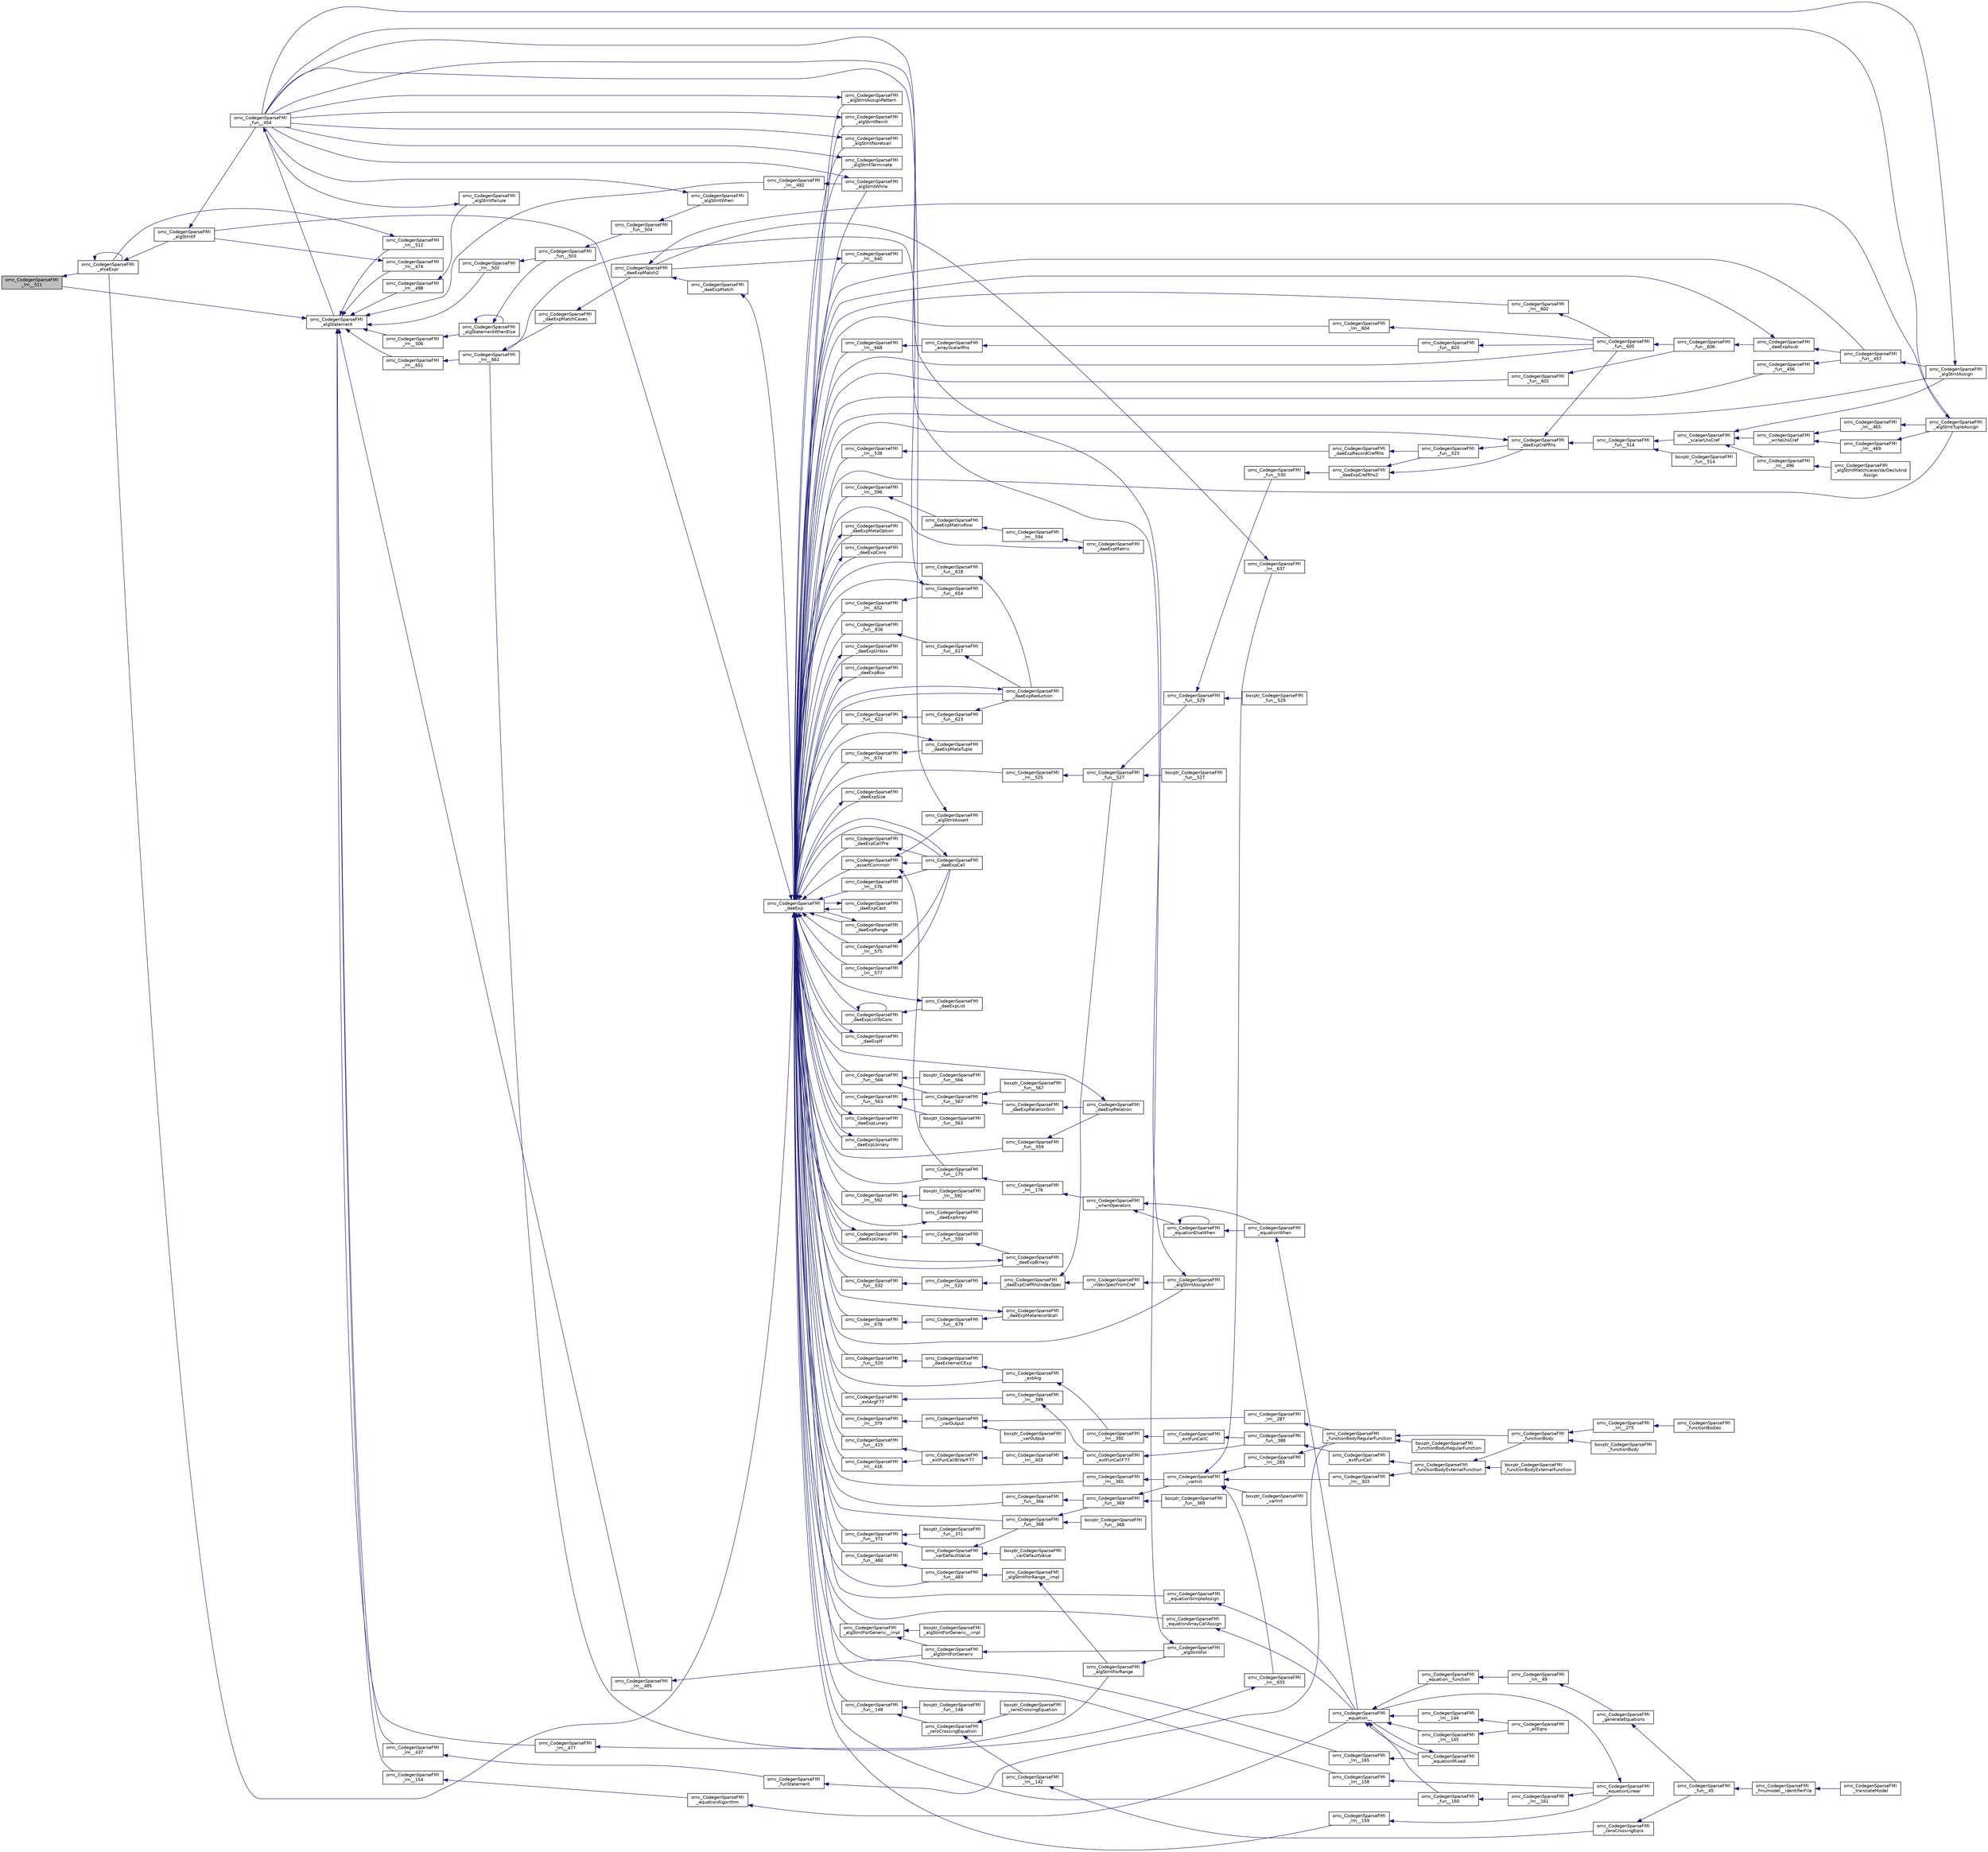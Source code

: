 digraph "omc_CodegenSparseFMI_lm__511"
{
  edge [fontname="Helvetica",fontsize="10",labelfontname="Helvetica",labelfontsize="10"];
  node [fontname="Helvetica",fontsize="10",shape=record];
  rankdir="LR";
  Node205483 [label="omc_CodegenSparseFMI\l_lm__511",height=0.2,width=0.4,color="black", fillcolor="grey75", style="filled", fontcolor="black"];
  Node205483 -> Node205484 [dir="back",color="midnightblue",fontsize="10",style="solid",fontname="Helvetica"];
  Node205484 [label="omc_CodegenSparseFMI\l_elseExpr",height=0.2,width=0.4,color="black", fillcolor="white", style="filled",URL="$da/d88/_codegen_sparse_f_m_i_8h.html#ae02994b817886c3b7f562e9552fec536"];
  Node205484 -> Node205484 [dir="back",color="midnightblue",fontsize="10",style="solid",fontname="Helvetica"];
  Node205484 -> Node205485 [dir="back",color="midnightblue",fontsize="10",style="solid",fontname="Helvetica"];
  Node205485 [label="omc_CodegenSparseFMI\l_algStmtIf",height=0.2,width=0.4,color="black", fillcolor="white", style="filled",URL="$da/d88/_codegen_sparse_f_m_i_8h.html#aa72b2ef57d1e5ee8a926acad88bf499d"];
  Node205485 -> Node205486 [dir="back",color="midnightblue",fontsize="10",style="solid",fontname="Helvetica"];
  Node205486 [label="omc_CodegenSparseFMI\l_fun__454",height=0.2,width=0.4,color="black", fillcolor="white", style="filled",URL="$d1/d2e/_codegen_sparse_f_m_i_8c.html#a38506d8a286cdb1703e9653cec496244"];
  Node205486 -> Node205487 [dir="back",color="midnightblue",fontsize="10",style="solid",fontname="Helvetica"];
  Node205487 [label="omc_CodegenSparseFMI\l_algStatement",height=0.2,width=0.4,color="black", fillcolor="white", style="filled",URL="$da/d88/_codegen_sparse_f_m_i_8h.html#a5d1fbf810cfb458410c3f606dd4518d6"];
  Node205487 -> Node205488 [dir="back",color="midnightblue",fontsize="10",style="solid",fontname="Helvetica"];
  Node205488 [label="omc_CodegenSparseFMI\l_lm__651",height=0.2,width=0.4,color="black", fillcolor="white", style="filled",URL="$d1/d2e/_codegen_sparse_f_m_i_8c.html#a4601ee3bb7611f920e2f9c96c21fce8e"];
  Node205488 -> Node205489 [dir="back",color="midnightblue",fontsize="10",style="solid",fontname="Helvetica"];
  Node205489 [label="omc_CodegenSparseFMI\l_lm__661",height=0.2,width=0.4,color="black", fillcolor="white", style="filled",URL="$d1/d2e/_codegen_sparse_f_m_i_8c.html#af15d08c53a5b48667e16622e16e97ec5"];
  Node205489 -> Node205490 [dir="back",color="midnightblue",fontsize="10",style="solid",fontname="Helvetica"];
  Node205490 [label="omc_CodegenSparseFMI\l_daeExpMatchCases",height=0.2,width=0.4,color="black", fillcolor="white", style="filled",URL="$da/d88/_codegen_sparse_f_m_i_8h.html#a67c72be0aaa49a7a85509e1c5ab98b41"];
  Node205490 -> Node205491 [dir="back",color="midnightblue",fontsize="10",style="solid",fontname="Helvetica"];
  Node205491 [label="omc_CodegenSparseFMI\l_daeExpMatch2",height=0.2,width=0.4,color="black", fillcolor="white", style="filled",URL="$da/d88/_codegen_sparse_f_m_i_8h.html#a3d2d85eda4fc6adaf9f0a30a7a870128"];
  Node205491 -> Node205492 [dir="back",color="midnightblue",fontsize="10",style="solid",fontname="Helvetica"];
  Node205492 [label="omc_CodegenSparseFMI\l_daeExpMatch",height=0.2,width=0.4,color="black", fillcolor="white", style="filled",URL="$da/d88/_codegen_sparse_f_m_i_8h.html#a59ba01dc770311168227b0e3a87b1e1d"];
  Node205492 -> Node205493 [dir="back",color="midnightblue",fontsize="10",style="solid",fontname="Helvetica"];
  Node205493 [label="omc_CodegenSparseFMI\l_daeExp",height=0.2,width=0.4,color="black", fillcolor="white", style="filled",URL="$da/d88/_codegen_sparse_f_m_i_8h.html#ab26972f772620810838d527d8554f2ac"];
  Node205493 -> Node205494 [dir="back",color="midnightblue",fontsize="10",style="solid",fontname="Helvetica"];
  Node205494 [label="omc_CodegenSparseFMI\l_assertCommon",height=0.2,width=0.4,color="black", fillcolor="white", style="filled",URL="$da/d88/_codegen_sparse_f_m_i_8h.html#affff73cc747add47129bcbacc2d38f9a"];
  Node205494 -> Node205495 [dir="back",color="midnightblue",fontsize="10",style="solid",fontname="Helvetica"];
  Node205495 [label="omc_CodegenSparseFMI\l_daeExpCall",height=0.2,width=0.4,color="black", fillcolor="white", style="filled",URL="$da/d88/_codegen_sparse_f_m_i_8h.html#a48a7b37bcd95aafb972b82321fa96aac"];
  Node205495 -> Node205493 [dir="back",color="midnightblue",fontsize="10",style="solid",fontname="Helvetica"];
  Node205494 -> Node205496 [dir="back",color="midnightblue",fontsize="10",style="solid",fontname="Helvetica"];
  Node205496 [label="omc_CodegenSparseFMI\l_algStmtAssert",height=0.2,width=0.4,color="black", fillcolor="white", style="filled",URL="$da/d88/_codegen_sparse_f_m_i_8h.html#a6b429ec5152996a5f9279a3ddf6844b0"];
  Node205496 -> Node205486 [dir="back",color="midnightblue",fontsize="10",style="solid",fontname="Helvetica"];
  Node205494 -> Node205497 [dir="back",color="midnightblue",fontsize="10",style="solid",fontname="Helvetica"];
  Node205497 [label="omc_CodegenSparseFMI\l_fun__175",height=0.2,width=0.4,color="black", fillcolor="white", style="filled",URL="$d1/d2e/_codegen_sparse_f_m_i_8c.html#ae71d3dbce84027f4da25d630128e9f06"];
  Node205497 -> Node205498 [dir="back",color="midnightblue",fontsize="10",style="solid",fontname="Helvetica"];
  Node205498 [label="omc_CodegenSparseFMI\l_lm__176",height=0.2,width=0.4,color="black", fillcolor="white", style="filled",URL="$d1/d2e/_codegen_sparse_f_m_i_8c.html#a3aab67e796da3718ac21ae4e0b10522b"];
  Node205498 -> Node205499 [dir="back",color="midnightblue",fontsize="10",style="solid",fontname="Helvetica"];
  Node205499 [label="omc_CodegenSparseFMI\l_whenOperators",height=0.2,width=0.4,color="black", fillcolor="white", style="filled",URL="$da/d88/_codegen_sparse_f_m_i_8h.html#aaa56a6cbe937c9e43604fbefcddc43d4"];
  Node205499 -> Node205500 [dir="back",color="midnightblue",fontsize="10",style="solid",fontname="Helvetica"];
  Node205500 [label="omc_CodegenSparseFMI\l_equationElseWhen",height=0.2,width=0.4,color="black", fillcolor="white", style="filled",URL="$da/d88/_codegen_sparse_f_m_i_8h.html#a9252f94be6a8d4db5d542a2a30867d21"];
  Node205500 -> Node205500 [dir="back",color="midnightblue",fontsize="10",style="solid",fontname="Helvetica"];
  Node205500 -> Node205501 [dir="back",color="midnightblue",fontsize="10",style="solid",fontname="Helvetica"];
  Node205501 [label="omc_CodegenSparseFMI\l_equationWhen",height=0.2,width=0.4,color="black", fillcolor="white", style="filled",URL="$da/d88/_codegen_sparse_f_m_i_8h.html#a182b50d619540de019adbeb9053f85d2"];
  Node205501 -> Node205502 [dir="back",color="midnightblue",fontsize="10",style="solid",fontname="Helvetica"];
  Node205502 [label="omc_CodegenSparseFMI\l_equation__",height=0.2,width=0.4,color="black", fillcolor="white", style="filled",URL="$da/d88/_codegen_sparse_f_m_i_8h.html#a99f4c0cb745d02faf3615bcda104a18a"];
  Node205502 -> Node205503 [dir="back",color="midnightblue",fontsize="10",style="solid",fontname="Helvetica"];
  Node205503 [label="omc_CodegenSparseFMI\l_equationMixed",height=0.2,width=0.4,color="black", fillcolor="white", style="filled",URL="$da/d88/_codegen_sparse_f_m_i_8h.html#ac29f9768bd0d77a3e1e85ee8d33113f2"];
  Node205503 -> Node205502 [dir="back",color="midnightblue",fontsize="10",style="solid",fontname="Helvetica"];
  Node205502 -> Node205504 [dir="back",color="midnightblue",fontsize="10",style="solid",fontname="Helvetica"];
  Node205504 [label="omc_CodegenSparseFMI\l_fun__160",height=0.2,width=0.4,color="black", fillcolor="white", style="filled",URL="$d1/d2e/_codegen_sparse_f_m_i_8c.html#ae706b7e1daac9ecce083bb0f153c4537"];
  Node205504 -> Node205505 [dir="back",color="midnightblue",fontsize="10",style="solid",fontname="Helvetica"];
  Node205505 [label="omc_CodegenSparseFMI\l_lm__161",height=0.2,width=0.4,color="black", fillcolor="white", style="filled",URL="$d1/d2e/_codegen_sparse_f_m_i_8c.html#afef10b15667b5fa348e2e5474100a059"];
  Node205505 -> Node205506 [dir="back",color="midnightblue",fontsize="10",style="solid",fontname="Helvetica"];
  Node205506 [label="omc_CodegenSparseFMI\l_equationLinear",height=0.2,width=0.4,color="black", fillcolor="white", style="filled",URL="$da/d88/_codegen_sparse_f_m_i_8h.html#ae8ae758cee8e51f80c69f273ea2dead4"];
  Node205506 -> Node205502 [dir="back",color="midnightblue",fontsize="10",style="solid",fontname="Helvetica"];
  Node205502 -> Node205507 [dir="back",color="midnightblue",fontsize="10",style="solid",fontname="Helvetica"];
  Node205507 [label="omc_CodegenSparseFMI\l_lm__145",height=0.2,width=0.4,color="black", fillcolor="white", style="filled",URL="$d1/d2e/_codegen_sparse_f_m_i_8c.html#a482b9fe4a2cf1170ba37c04cbeeba56b"];
  Node205507 -> Node205508 [dir="back",color="midnightblue",fontsize="10",style="solid",fontname="Helvetica"];
  Node205508 [label="omc_CodegenSparseFMI\l_allEqns",height=0.2,width=0.4,color="black", fillcolor="white", style="filled",URL="$da/d88/_codegen_sparse_f_m_i_8h.html#a94fa0652e8d98e8869394cc988af391b"];
  Node205502 -> Node205509 [dir="back",color="midnightblue",fontsize="10",style="solid",fontname="Helvetica"];
  Node205509 [label="omc_CodegenSparseFMI\l_lm__144",height=0.2,width=0.4,color="black", fillcolor="white", style="filled",URL="$d1/d2e/_codegen_sparse_f_m_i_8c.html#a53bc84287c3730b73c523380ca378dcf"];
  Node205509 -> Node205508 [dir="back",color="midnightblue",fontsize="10",style="solid",fontname="Helvetica"];
  Node205502 -> Node205510 [dir="back",color="midnightblue",fontsize="10",style="solid",fontname="Helvetica"];
  Node205510 [label="omc_CodegenSparseFMI\l_equation__function",height=0.2,width=0.4,color="black", fillcolor="white", style="filled",URL="$da/d88/_codegen_sparse_f_m_i_8h.html#a3b6d78478d2920ade27380933feef664"];
  Node205510 -> Node205511 [dir="back",color="midnightblue",fontsize="10",style="solid",fontname="Helvetica"];
  Node205511 [label="omc_CodegenSparseFMI\l_lm__49",height=0.2,width=0.4,color="black", fillcolor="white", style="filled",URL="$d1/d2e/_codegen_sparse_f_m_i_8c.html#afd950130e5951ce5d9b078504b8e5445"];
  Node205511 -> Node205512 [dir="back",color="midnightblue",fontsize="10",style="solid",fontname="Helvetica"];
  Node205512 [label="omc_CodegenSparseFMI\l_generateEquations",height=0.2,width=0.4,color="black", fillcolor="white", style="filled",URL="$da/d88/_codegen_sparse_f_m_i_8h.html#a944e50c37aa93fa6e9c540a7d9a7f671"];
  Node205512 -> Node205513 [dir="back",color="midnightblue",fontsize="10",style="solid",fontname="Helvetica"];
  Node205513 [label="omc_CodegenSparseFMI\l_fun__45",height=0.2,width=0.4,color="black", fillcolor="white", style="filled",URL="$d1/d2e/_codegen_sparse_f_m_i_8c.html#a33c397eee4567dbaf5269d88f9ea50f2"];
  Node205513 -> Node205514 [dir="back",color="midnightblue",fontsize="10",style="solid",fontname="Helvetica"];
  Node205514 [label="omc_CodegenSparseFMI\l_fmumodel__identifierFile",height=0.2,width=0.4,color="black", fillcolor="white", style="filled",URL="$da/d88/_codegen_sparse_f_m_i_8h.html#a0d704247081fbb1f268bdd5ae5d7f3f3"];
  Node205514 -> Node205515 [dir="back",color="midnightblue",fontsize="10",style="solid",fontname="Helvetica"];
  Node205515 [label="omc_CodegenSparseFMI\l_translateModel",height=0.2,width=0.4,color="black", fillcolor="white", style="filled",URL="$da/d88/_codegen_sparse_f_m_i_8h.html#a6e115544fcae7968ab9fa00a0ea17b1d"];
  Node205499 -> Node205501 [dir="back",color="midnightblue",fontsize="10",style="solid",fontname="Helvetica"];
  Node205493 -> Node205516 [dir="back",color="midnightblue",fontsize="10",style="solid",fontname="Helvetica"];
  Node205516 [label="omc_CodegenSparseFMI\l_algStmtAssignPattern",height=0.2,width=0.4,color="black", fillcolor="white", style="filled",URL="$da/d88/_codegen_sparse_f_m_i_8h.html#aa769cf6a279946c8484ba60efafa1bc7"];
  Node205516 -> Node205486 [dir="back",color="midnightblue",fontsize="10",style="solid",fontname="Helvetica"];
  Node205493 -> Node205517 [dir="back",color="midnightblue",fontsize="10",style="solid",fontname="Helvetica"];
  Node205517 [label="omc_CodegenSparseFMI\l_lm__678",height=0.2,width=0.4,color="black", fillcolor="white", style="filled",URL="$d1/d2e/_codegen_sparse_f_m_i_8c.html#a128c47290974b3ffbcea043e82979943"];
  Node205517 -> Node205518 [dir="back",color="midnightblue",fontsize="10",style="solid",fontname="Helvetica"];
  Node205518 [label="omc_CodegenSparseFMI\l_fun__679",height=0.2,width=0.4,color="black", fillcolor="white", style="filled",URL="$d1/d2e/_codegen_sparse_f_m_i_8c.html#a2365ba198f39b872daa06cc5d23c6252"];
  Node205518 -> Node205519 [dir="back",color="midnightblue",fontsize="10",style="solid",fontname="Helvetica"];
  Node205519 [label="omc_CodegenSparseFMI\l_daeExpMetarecordcall",height=0.2,width=0.4,color="black", fillcolor="white", style="filled",URL="$da/d88/_codegen_sparse_f_m_i_8h.html#af4d3cdaeb7380d8a65146e12030c5c0e"];
  Node205519 -> Node205493 [dir="back",color="midnightblue",fontsize="10",style="solid",fontname="Helvetica"];
  Node205493 -> Node205520 [dir="back",color="midnightblue",fontsize="10",style="solid",fontname="Helvetica"];
  Node205520 [label="omc_CodegenSparseFMI\l_daeExpMetaOption",height=0.2,width=0.4,color="black", fillcolor="white", style="filled",URL="$da/d88/_codegen_sparse_f_m_i_8h.html#ae536b39241762561555271004c37440e"];
  Node205520 -> Node205493 [dir="back",color="midnightblue",fontsize="10",style="solid",fontname="Helvetica"];
  Node205493 -> Node205521 [dir="back",color="midnightblue",fontsize="10",style="solid",fontname="Helvetica"];
  Node205521 [label="omc_CodegenSparseFMI\l_lm__674",height=0.2,width=0.4,color="black", fillcolor="white", style="filled",URL="$d1/d2e/_codegen_sparse_f_m_i_8c.html#ad52f1b672015908228e495a9b9ff40ca"];
  Node205521 -> Node205522 [dir="back",color="midnightblue",fontsize="10",style="solid",fontname="Helvetica"];
  Node205522 [label="omc_CodegenSparseFMI\l_daeExpMetaTuple",height=0.2,width=0.4,color="black", fillcolor="white", style="filled",URL="$da/d88/_codegen_sparse_f_m_i_8h.html#a37dab4d4c7bc7fd838505c060a8b9049"];
  Node205522 -> Node205493 [dir="back",color="midnightblue",fontsize="10",style="solid",fontname="Helvetica"];
  Node205493 -> Node205523 [dir="back",color="midnightblue",fontsize="10",style="solid",fontname="Helvetica"];
  Node205523 [label="omc_CodegenSparseFMI\l_daeExpCons",height=0.2,width=0.4,color="black", fillcolor="white", style="filled",URL="$da/d88/_codegen_sparse_f_m_i_8h.html#ab881b9f7dbddb69fe91bb74c9c5c54c1"];
  Node205523 -> Node205493 [dir="back",color="midnightblue",fontsize="10",style="solid",fontname="Helvetica"];
  Node205493 -> Node205524 [dir="back",color="midnightblue",fontsize="10",style="solid",fontname="Helvetica"];
  Node205524 [label="omc_CodegenSparseFMI\l_daeExpListToCons",height=0.2,width=0.4,color="black", fillcolor="white", style="filled",URL="$da/d88/_codegen_sparse_f_m_i_8h.html#a1d1ae6cb82e69292e58b8c65e002ea55"];
  Node205524 -> Node205524 [dir="back",color="midnightblue",fontsize="10",style="solid",fontname="Helvetica"];
  Node205524 -> Node205525 [dir="back",color="midnightblue",fontsize="10",style="solid",fontname="Helvetica"];
  Node205525 [label="omc_CodegenSparseFMI\l_daeExpList",height=0.2,width=0.4,color="black", fillcolor="white", style="filled",URL="$da/d88/_codegen_sparse_f_m_i_8h.html#a2f666b582c610d5c8b23988ecba9664b"];
  Node205525 -> Node205493 [dir="back",color="midnightblue",fontsize="10",style="solid",fontname="Helvetica"];
  Node205493 -> Node205526 [dir="back",color="midnightblue",fontsize="10",style="solid",fontname="Helvetica"];
  Node205526 [label="omc_CodegenSparseFMI\l_lm__668",height=0.2,width=0.4,color="black", fillcolor="white", style="filled",URL="$d1/d2e/_codegen_sparse_f_m_i_8c.html#a76351725b41da0af498aadf54b92c275"];
  Node205526 -> Node205527 [dir="back",color="midnightblue",fontsize="10",style="solid",fontname="Helvetica"];
  Node205527 [label="omc_CodegenSparseFMI\l_arrayScalarRhs",height=0.2,width=0.4,color="black", fillcolor="white", style="filled",URL="$da/d88/_codegen_sparse_f_m_i_8h.html#ab4de96fd8fb5647ef325ca122a4753f3"];
  Node205527 -> Node205528 [dir="back",color="midnightblue",fontsize="10",style="solid",fontname="Helvetica"];
  Node205528 [label="omc_CodegenSparseFMI\l_fun__603",height=0.2,width=0.4,color="black", fillcolor="white", style="filled",URL="$d1/d2e/_codegen_sparse_f_m_i_8c.html#adbd2857da6df0e479b3bd77c5b7a8f7d"];
  Node205528 -> Node205529 [dir="back",color="midnightblue",fontsize="10",style="solid",fontname="Helvetica"];
  Node205529 [label="omc_CodegenSparseFMI\l_fun__605",height=0.2,width=0.4,color="black", fillcolor="white", style="filled",URL="$d1/d2e/_codegen_sparse_f_m_i_8c.html#a9bd0f333ed74be93d8bd6468cde56736"];
  Node205529 -> Node205530 [dir="back",color="midnightblue",fontsize="10",style="solid",fontname="Helvetica"];
  Node205530 [label="omc_CodegenSparseFMI\l_fun__606",height=0.2,width=0.4,color="black", fillcolor="white", style="filled",URL="$d1/d2e/_codegen_sparse_f_m_i_8c.html#a57e7ee8cc6cf0e5de142a92a92caf6d0"];
  Node205530 -> Node205531 [dir="back",color="midnightblue",fontsize="10",style="solid",fontname="Helvetica"];
  Node205531 [label="omc_CodegenSparseFMI\l_daeExpAsub",height=0.2,width=0.4,color="black", fillcolor="white", style="filled",URL="$da/d88/_codegen_sparse_f_m_i_8h.html#ab042430b0f630bd548c9122206a41a76"];
  Node205531 -> Node205493 [dir="back",color="midnightblue",fontsize="10",style="solid",fontname="Helvetica"];
  Node205531 -> Node205532 [dir="back",color="midnightblue",fontsize="10",style="solid",fontname="Helvetica"];
  Node205532 [label="omc_CodegenSparseFMI\l_fun__457",height=0.2,width=0.4,color="black", fillcolor="white", style="filled",URL="$d1/d2e/_codegen_sparse_f_m_i_8c.html#a9a66843f2c8f85ed8a0e89829eadf41b"];
  Node205532 -> Node205533 [dir="back",color="midnightblue",fontsize="10",style="solid",fontname="Helvetica"];
  Node205533 [label="omc_CodegenSparseFMI\l_algStmtAssign",height=0.2,width=0.4,color="black", fillcolor="white", style="filled",URL="$da/d88/_codegen_sparse_f_m_i_8h.html#a1c3cbb22c2453d6b93e5a19e87126639"];
  Node205533 -> Node205486 [dir="back",color="midnightblue",fontsize="10",style="solid",fontname="Helvetica"];
  Node205493 -> Node205534 [dir="back",color="midnightblue",fontsize="10",style="solid",fontname="Helvetica"];
  Node205534 [label="omc_CodegenSparseFMI\l_daeExpUnbox",height=0.2,width=0.4,color="black", fillcolor="white", style="filled",URL="$da/d88/_codegen_sparse_f_m_i_8h.html#ad8a93ec5bfec6454d268e95a82bf96b8"];
  Node205534 -> Node205493 [dir="back",color="midnightblue",fontsize="10",style="solid",fontname="Helvetica"];
  Node205493 -> Node205535 [dir="back",color="midnightblue",fontsize="10",style="solid",fontname="Helvetica"];
  Node205535 [label="omc_CodegenSparseFMI\l_daeExpBox",height=0.2,width=0.4,color="black", fillcolor="white", style="filled",URL="$da/d88/_codegen_sparse_f_m_i_8h.html#a39dc1615a535b01d20db9b87fc607d3c"];
  Node205535 -> Node205493 [dir="back",color="midnightblue",fontsize="10",style="solid",fontname="Helvetica"];
  Node205493 -> Node205536 [dir="back",color="midnightblue",fontsize="10",style="solid",fontname="Helvetica"];
  Node205536 [label="omc_CodegenSparseFMI\l_fun__654",height=0.2,width=0.4,color="black", fillcolor="white", style="filled",URL="$d1/d2e/_codegen_sparse_f_m_i_8c.html#a779418d021f2bf6e5e05257271d6512f"];
  Node205536 -> Node205489 [dir="back",color="midnightblue",fontsize="10",style="solid",fontname="Helvetica"];
  Node205493 -> Node205537 [dir="back",color="midnightblue",fontsize="10",style="solid",fontname="Helvetica"];
  Node205537 [label="omc_CodegenSparseFMI\l_lm__652",height=0.2,width=0.4,color="black", fillcolor="white", style="filled",URL="$d1/d2e/_codegen_sparse_f_m_i_8c.html#afb77daba20dc13d99f8916228d277ad2"];
  Node205537 -> Node205536 [dir="back",color="midnightblue",fontsize="10",style="solid",fontname="Helvetica"];
  Node205493 -> Node205538 [dir="back",color="midnightblue",fontsize="10",style="solid",fontname="Helvetica"];
  Node205538 [label="omc_CodegenSparseFMI\l_lm__640",height=0.2,width=0.4,color="black", fillcolor="white", style="filled",URL="$d1/d2e/_codegen_sparse_f_m_i_8c.html#ab7ae5141c274871c57b0fb912e7ddaf7"];
  Node205538 -> Node205491 [dir="back",color="midnightblue",fontsize="10",style="solid",fontname="Helvetica"];
  Node205493 -> Node205539 [dir="back",color="midnightblue",fontsize="10",style="solid",fontname="Helvetica"];
  Node205539 [label="omc_CodegenSparseFMI\l_daeExpReduction",height=0.2,width=0.4,color="black", fillcolor="white", style="filled",URL="$da/d88/_codegen_sparse_f_m_i_8h.html#a215e1cfa638090eb2c87b8d31be99cf0"];
  Node205539 -> Node205493 [dir="back",color="midnightblue",fontsize="10",style="solid",fontname="Helvetica"];
  Node205493 -> Node205540 [dir="back",color="midnightblue",fontsize="10",style="solid",fontname="Helvetica"];
  Node205540 [label="omc_CodegenSparseFMI\l_fun__622",height=0.2,width=0.4,color="black", fillcolor="white", style="filled",URL="$d1/d2e/_codegen_sparse_f_m_i_8c.html#ae5c95b0ba06e68ed18a5d60da4cda046"];
  Node205540 -> Node205541 [dir="back",color="midnightblue",fontsize="10",style="solid",fontname="Helvetica"];
  Node205541 [label="omc_CodegenSparseFMI\l_fun__623",height=0.2,width=0.4,color="black", fillcolor="white", style="filled",URL="$d1/d2e/_codegen_sparse_f_m_i_8c.html#ad252a6b0c4628a8f587fbfdf6b702226"];
  Node205541 -> Node205539 [dir="back",color="midnightblue",fontsize="10",style="solid",fontname="Helvetica"];
  Node205493 -> Node205542 [dir="back",color="midnightblue",fontsize="10",style="solid",fontname="Helvetica"];
  Node205542 [label="omc_CodegenSparseFMI\l_fun__618",height=0.2,width=0.4,color="black", fillcolor="white", style="filled",URL="$d1/d2e/_codegen_sparse_f_m_i_8c.html#a6b9efcf5bb1e83e9d6d64821e5b15530"];
  Node205542 -> Node205539 [dir="back",color="midnightblue",fontsize="10",style="solid",fontname="Helvetica"];
  Node205493 -> Node205543 [dir="back",color="midnightblue",fontsize="10",style="solid",fontname="Helvetica"];
  Node205543 [label="omc_CodegenSparseFMI\l_fun__616",height=0.2,width=0.4,color="black", fillcolor="white", style="filled",URL="$d1/d2e/_codegen_sparse_f_m_i_8c.html#a635859e8c511453505953fab612853b3"];
  Node205543 -> Node205544 [dir="back",color="midnightblue",fontsize="10",style="solid",fontname="Helvetica"];
  Node205544 [label="omc_CodegenSparseFMI\l_fun__617",height=0.2,width=0.4,color="black", fillcolor="white", style="filled",URL="$d1/d2e/_codegen_sparse_f_m_i_8c.html#aa08069808fe588458678d9549eb3b245"];
  Node205544 -> Node205539 [dir="back",color="midnightblue",fontsize="10",style="solid",fontname="Helvetica"];
  Node205493 -> Node205545 [dir="back",color="midnightblue",fontsize="10",style="solid",fontname="Helvetica"];
  Node205545 [label="omc_CodegenSparseFMI\l_daeExpSize",height=0.2,width=0.4,color="black", fillcolor="white", style="filled",URL="$da/d88/_codegen_sparse_f_m_i_8h.html#a65806134dc2b86c56ad13bd542641799"];
  Node205545 -> Node205493 [dir="back",color="midnightblue",fontsize="10",style="solid",fontname="Helvetica"];
  Node205493 -> Node205546 [dir="back",color="midnightblue",fontsize="10",style="solid",fontname="Helvetica"];
  Node205546 [label="omc_CodegenSparseFMI\l_daeExpCallPre",height=0.2,width=0.4,color="black", fillcolor="white", style="filled",URL="$da/d88/_codegen_sparse_f_m_i_8h.html#a14fa316eb180ca150badd71a2b426953"];
  Node205546 -> Node205495 [dir="back",color="midnightblue",fontsize="10",style="solid",fontname="Helvetica"];
  Node205493 -> Node205529 [dir="back",color="midnightblue",fontsize="10",style="solid",fontname="Helvetica"];
  Node205493 -> Node205547 [dir="back",color="midnightblue",fontsize="10",style="solid",fontname="Helvetica"];
  Node205547 [label="omc_CodegenSparseFMI\l_lm__604",height=0.2,width=0.4,color="black", fillcolor="white", style="filled",URL="$d1/d2e/_codegen_sparse_f_m_i_8c.html#a1ea19ba89eb6b92706330d280b4a28c4"];
  Node205547 -> Node205529 [dir="back",color="midnightblue",fontsize="10",style="solid",fontname="Helvetica"];
  Node205493 -> Node205548 [dir="back",color="midnightblue",fontsize="10",style="solid",fontname="Helvetica"];
  Node205548 [label="omc_CodegenSparseFMI\l_lm__602",height=0.2,width=0.4,color="black", fillcolor="white", style="filled",URL="$d1/d2e/_codegen_sparse_f_m_i_8c.html#a033ed9fe3cb36fea59e62007c6a4d090"];
  Node205548 -> Node205529 [dir="back",color="midnightblue",fontsize="10",style="solid",fontname="Helvetica"];
  Node205493 -> Node205549 [dir="back",color="midnightblue",fontsize="10",style="solid",fontname="Helvetica"];
  Node205549 [label="omc_CodegenSparseFMI\l_fun__601",height=0.2,width=0.4,color="black", fillcolor="white", style="filled",URL="$d1/d2e/_codegen_sparse_f_m_i_8c.html#a7e7064f5d085e776607bd7e91ba97557"];
  Node205549 -> Node205530 [dir="back",color="midnightblue",fontsize="10",style="solid",fontname="Helvetica"];
  Node205493 -> Node205550 [dir="back",color="midnightblue",fontsize="10",style="solid",fontname="Helvetica"];
  Node205550 [label="omc_CodegenSparseFMI\l_daeExpCast",height=0.2,width=0.4,color="black", fillcolor="white", style="filled",URL="$da/d88/_codegen_sparse_f_m_i_8h.html#a4925df985f63c7b864fc53ff465f925e"];
  Node205550 -> Node205493 [dir="back",color="midnightblue",fontsize="10",style="solid",fontname="Helvetica"];
  Node205493 -> Node205551 [dir="back",color="midnightblue",fontsize="10",style="solid",fontname="Helvetica"];
  Node205551 [label="omc_CodegenSparseFMI\l_daeExpRange",height=0.2,width=0.4,color="black", fillcolor="white", style="filled",URL="$da/d88/_codegen_sparse_f_m_i_8h.html#ab06fb091af14bb2ea0472c05fb26c075"];
  Node205551 -> Node205493 [dir="back",color="midnightblue",fontsize="10",style="solid",fontname="Helvetica"];
  Node205493 -> Node205552 [dir="back",color="midnightblue",fontsize="10",style="solid",fontname="Helvetica"];
  Node205552 [label="omc_CodegenSparseFMI\l_lm__596",height=0.2,width=0.4,color="black", fillcolor="white", style="filled",URL="$d1/d2e/_codegen_sparse_f_m_i_8c.html#a14d5df57654fa55b92d5aff9036ec0ab"];
  Node205552 -> Node205553 [dir="back",color="midnightblue",fontsize="10",style="solid",fontname="Helvetica"];
  Node205553 [label="omc_CodegenSparseFMI\l_daeExpMatrixRow",height=0.2,width=0.4,color="black", fillcolor="white", style="filled",URL="$da/d88/_codegen_sparse_f_m_i_8h.html#aaa8e0e4a311cbf73da7a14c47f4570ac"];
  Node205553 -> Node205554 [dir="back",color="midnightblue",fontsize="10",style="solid",fontname="Helvetica"];
  Node205554 [label="omc_CodegenSparseFMI\l_lm__594",height=0.2,width=0.4,color="black", fillcolor="white", style="filled",URL="$d1/d2e/_codegen_sparse_f_m_i_8c.html#a6851ce9fae595fa7b523b79ce247f9ea"];
  Node205554 -> Node205555 [dir="back",color="midnightblue",fontsize="10",style="solid",fontname="Helvetica"];
  Node205555 [label="omc_CodegenSparseFMI\l_daeExpMatrix",height=0.2,width=0.4,color="black", fillcolor="white", style="filled",URL="$da/d88/_codegen_sparse_f_m_i_8h.html#a6f74e3aeec53ec03a5f219a12576dca4"];
  Node205555 -> Node205493 [dir="back",color="midnightblue",fontsize="10",style="solid",fontname="Helvetica"];
  Node205493 -> Node205556 [dir="back",color="midnightblue",fontsize="10",style="solid",fontname="Helvetica"];
  Node205556 [label="omc_CodegenSparseFMI\l_lm__592",height=0.2,width=0.4,color="black", fillcolor="white", style="filled",URL="$d1/d2e/_codegen_sparse_f_m_i_8c.html#a2e9ed496758b97468e8f6941914f675c"];
  Node205556 -> Node205557 [dir="back",color="midnightblue",fontsize="10",style="solid",fontname="Helvetica"];
  Node205557 [label="omc_CodegenSparseFMI\l_daeExpArray",height=0.2,width=0.4,color="black", fillcolor="white", style="filled",URL="$da/d88/_codegen_sparse_f_m_i_8h.html#a88f664ab98fd5d6d05ad0e1958fa159f"];
  Node205557 -> Node205493 [dir="back",color="midnightblue",fontsize="10",style="solid",fontname="Helvetica"];
  Node205556 -> Node205558 [dir="back",color="midnightblue",fontsize="10",style="solid",fontname="Helvetica"];
  Node205558 [label="boxptr_CodegenSparseFMI\l_lm__592",height=0.2,width=0.4,color="black", fillcolor="white", style="filled",URL="$d1/d2e/_codegen_sparse_f_m_i_8c.html#a14367956a97e5e5449a9ee418310e77f"];
  Node205493 -> Node205495 [dir="back",color="midnightblue",fontsize="10",style="solid",fontname="Helvetica"];
  Node205493 -> Node205559 [dir="back",color="midnightblue",fontsize="10",style="solid",fontname="Helvetica"];
  Node205559 [label="omc_CodegenSparseFMI\l_lm__577",height=0.2,width=0.4,color="black", fillcolor="white", style="filled",URL="$d1/d2e/_codegen_sparse_f_m_i_8c.html#aa4835158f163790c1f9e865fa1b20423"];
  Node205559 -> Node205495 [dir="back",color="midnightblue",fontsize="10",style="solid",fontname="Helvetica"];
  Node205493 -> Node205560 [dir="back",color="midnightblue",fontsize="10",style="solid",fontname="Helvetica"];
  Node205560 [label="omc_CodegenSparseFMI\l_lm__576",height=0.2,width=0.4,color="black", fillcolor="white", style="filled",URL="$d1/d2e/_codegen_sparse_f_m_i_8c.html#a40ec6104238226b95ab6a66b9cfeebaf"];
  Node205560 -> Node205495 [dir="back",color="midnightblue",fontsize="10",style="solid",fontname="Helvetica"];
  Node205493 -> Node205561 [dir="back",color="midnightblue",fontsize="10",style="solid",fontname="Helvetica"];
  Node205561 [label="omc_CodegenSparseFMI\l_lm__575",height=0.2,width=0.4,color="black", fillcolor="white", style="filled",URL="$d1/d2e/_codegen_sparse_f_m_i_8c.html#a88ecf3a6232cff443bc5d54993d50fc8"];
  Node205561 -> Node205495 [dir="back",color="midnightblue",fontsize="10",style="solid",fontname="Helvetica"];
  Node205493 -> Node205562 [dir="back",color="midnightblue",fontsize="10",style="solid",fontname="Helvetica"];
  Node205562 [label="omc_CodegenSparseFMI\l_daeExpIf",height=0.2,width=0.4,color="black", fillcolor="white", style="filled",URL="$da/d88/_codegen_sparse_f_m_i_8h.html#adab7f987725ccb3a03744e1de01d4c79"];
  Node205562 -> Node205493 [dir="back",color="midnightblue",fontsize="10",style="solid",fontname="Helvetica"];
  Node205493 -> Node205563 [dir="back",color="midnightblue",fontsize="10",style="solid",fontname="Helvetica"];
  Node205563 [label="omc_CodegenSparseFMI\l_fun__566",height=0.2,width=0.4,color="black", fillcolor="white", style="filled",URL="$d1/d2e/_codegen_sparse_f_m_i_8c.html#ad34858a04dcb80cd422869b85ac7c18d"];
  Node205563 -> Node205564 [dir="back",color="midnightblue",fontsize="10",style="solid",fontname="Helvetica"];
  Node205564 [label="omc_CodegenSparseFMI\l_fun__567",height=0.2,width=0.4,color="black", fillcolor="white", style="filled",URL="$d1/d2e/_codegen_sparse_f_m_i_8c.html#aef7d2649f8ac06f68ee746f6547d3e38"];
  Node205564 -> Node205565 [dir="back",color="midnightblue",fontsize="10",style="solid",fontname="Helvetica"];
  Node205565 [label="omc_CodegenSparseFMI\l_daeExpRelationSim",height=0.2,width=0.4,color="black", fillcolor="white", style="filled",URL="$da/d88/_codegen_sparse_f_m_i_8h.html#af7a4eaffacd2294a72d4d75d8c1c750d"];
  Node205565 -> Node205566 [dir="back",color="midnightblue",fontsize="10",style="solid",fontname="Helvetica"];
  Node205566 [label="omc_CodegenSparseFMI\l_daeExpRelation",height=0.2,width=0.4,color="black", fillcolor="white", style="filled",URL="$da/d88/_codegen_sparse_f_m_i_8h.html#af5c266092524f9c43b3e5ed60bde1598"];
  Node205566 -> Node205493 [dir="back",color="midnightblue",fontsize="10",style="solid",fontname="Helvetica"];
  Node205564 -> Node205567 [dir="back",color="midnightblue",fontsize="10",style="solid",fontname="Helvetica"];
  Node205567 [label="boxptr_CodegenSparseFMI\l_fun__567",height=0.2,width=0.4,color="black", fillcolor="white", style="filled",URL="$d1/d2e/_codegen_sparse_f_m_i_8c.html#a4dc4b62519efd3816c40fd491aaa13b0"];
  Node205563 -> Node205568 [dir="back",color="midnightblue",fontsize="10",style="solid",fontname="Helvetica"];
  Node205568 [label="boxptr_CodegenSparseFMI\l_fun__566",height=0.2,width=0.4,color="black", fillcolor="white", style="filled",URL="$d1/d2e/_codegen_sparse_f_m_i_8c.html#a3c4a6d6041e14096e6ab87ed411992ba"];
  Node205493 -> Node205569 [dir="back",color="midnightblue",fontsize="10",style="solid",fontname="Helvetica"];
  Node205569 [label="omc_CodegenSparseFMI\l_fun__563",height=0.2,width=0.4,color="black", fillcolor="white", style="filled",URL="$d1/d2e/_codegen_sparse_f_m_i_8c.html#a299b039f830fdd036c59be5072bb62f8"];
  Node205569 -> Node205564 [dir="back",color="midnightblue",fontsize="10",style="solid",fontname="Helvetica"];
  Node205569 -> Node205570 [dir="back",color="midnightblue",fontsize="10",style="solid",fontname="Helvetica"];
  Node205570 [label="boxptr_CodegenSparseFMI\l_fun__563",height=0.2,width=0.4,color="black", fillcolor="white", style="filled",URL="$d1/d2e/_codegen_sparse_f_m_i_8c.html#ab0129ca19779d8146bf4ef226594e5d6"];
  Node205493 -> Node205571 [dir="back",color="midnightblue",fontsize="10",style="solid",fontname="Helvetica"];
  Node205571 [label="omc_CodegenSparseFMI\l_fun__559",height=0.2,width=0.4,color="black", fillcolor="white", style="filled",URL="$d1/d2e/_codegen_sparse_f_m_i_8c.html#a5dbc7fcb9ca1752d28d85113c0e18957"];
  Node205571 -> Node205566 [dir="back",color="midnightblue",fontsize="10",style="solid",fontname="Helvetica"];
  Node205493 -> Node205572 [dir="back",color="midnightblue",fontsize="10",style="solid",fontname="Helvetica"];
  Node205572 [label="omc_CodegenSparseFMI\l_daeExpLunary",height=0.2,width=0.4,color="black", fillcolor="white", style="filled",URL="$da/d88/_codegen_sparse_f_m_i_8h.html#a2aa1a5d377bfb468965ccc50a6f50cb6"];
  Node205572 -> Node205493 [dir="back",color="midnightblue",fontsize="10",style="solid",fontname="Helvetica"];
  Node205493 -> Node205573 [dir="back",color="midnightblue",fontsize="10",style="solid",fontname="Helvetica"];
  Node205573 [label="omc_CodegenSparseFMI\l_daeExpLbinary",height=0.2,width=0.4,color="black", fillcolor="white", style="filled",URL="$da/d88/_codegen_sparse_f_m_i_8h.html#a0f27518bcedaf68af58ebf86d3864875"];
  Node205573 -> Node205493 [dir="back",color="midnightblue",fontsize="10",style="solid",fontname="Helvetica"];
  Node205493 -> Node205574 [dir="back",color="midnightblue",fontsize="10",style="solid",fontname="Helvetica"];
  Node205574 [label="omc_CodegenSparseFMI\l_daeExpUnary",height=0.2,width=0.4,color="black", fillcolor="white", style="filled",URL="$da/d88/_codegen_sparse_f_m_i_8h.html#af745f9e4c3d9336e78492c5e0a87bfb5"];
  Node205574 -> Node205575 [dir="back",color="midnightblue",fontsize="10",style="solid",fontname="Helvetica"];
  Node205575 [label="omc_CodegenSparseFMI\l_fun__550",height=0.2,width=0.4,color="black", fillcolor="white", style="filled",URL="$d1/d2e/_codegen_sparse_f_m_i_8c.html#ac6799101bb1a54a3de54a89d7fbed728"];
  Node205575 -> Node205576 [dir="back",color="midnightblue",fontsize="10",style="solid",fontname="Helvetica"];
  Node205576 [label="omc_CodegenSparseFMI\l_daeExpBinary",height=0.2,width=0.4,color="black", fillcolor="white", style="filled",URL="$da/d88/_codegen_sparse_f_m_i_8h.html#a2cb9117735be254ba999294fd9036b86"];
  Node205576 -> Node205493 [dir="back",color="midnightblue",fontsize="10",style="solid",fontname="Helvetica"];
  Node205574 -> Node205493 [dir="back",color="midnightblue",fontsize="10",style="solid",fontname="Helvetica"];
  Node205493 -> Node205576 [dir="back",color="midnightblue",fontsize="10",style="solid",fontname="Helvetica"];
  Node205493 -> Node205577 [dir="back",color="midnightblue",fontsize="10",style="solid",fontname="Helvetica"];
  Node205577 [label="omc_CodegenSparseFMI\l_lm__538",height=0.2,width=0.4,color="black", fillcolor="white", style="filled",URL="$d1/d2e/_codegen_sparse_f_m_i_8c.html#a5132382ff9f8af0f9c81ef9fb33ce140"];
  Node205577 -> Node205578 [dir="back",color="midnightblue",fontsize="10",style="solid",fontname="Helvetica"];
  Node205578 [label="omc_CodegenSparseFMI\l_daeExpRecordCrefRhs",height=0.2,width=0.4,color="black", fillcolor="white", style="filled",URL="$da/d88/_codegen_sparse_f_m_i_8h.html#a7a5fa2c683abf9b112fce9bb14f4516e"];
  Node205578 -> Node205579 [dir="back",color="midnightblue",fontsize="10",style="solid",fontname="Helvetica"];
  Node205579 [label="omc_CodegenSparseFMI\l_fun__523",height=0.2,width=0.4,color="black", fillcolor="white", style="filled",URL="$d1/d2e/_codegen_sparse_f_m_i_8c.html#ac21903386a6c12cb7ddc073d1d74c9a8"];
  Node205579 -> Node205580 [dir="back",color="midnightblue",fontsize="10",style="solid",fontname="Helvetica"];
  Node205580 [label="omc_CodegenSparseFMI\l_daeExpCrefRhs",height=0.2,width=0.4,color="black", fillcolor="white", style="filled",URL="$da/d88/_codegen_sparse_f_m_i_8h.html#a1c8b7f7c630c2bb7f0ccdfe262bce698"];
  Node205580 -> Node205529 [dir="back",color="midnightblue",fontsize="10",style="solid",fontname="Helvetica"];
  Node205580 -> Node205493 [dir="back",color="midnightblue",fontsize="10",style="solid",fontname="Helvetica"];
  Node205580 -> Node205581 [dir="back",color="midnightblue",fontsize="10",style="solid",fontname="Helvetica"];
  Node205581 [label="omc_CodegenSparseFMI\l_fun__514",height=0.2,width=0.4,color="black", fillcolor="white", style="filled",URL="$d1/d2e/_codegen_sparse_f_m_i_8c.html#af1f83fb431ba8da3a8cb82596aab0b31"];
  Node205581 -> Node205582 [dir="back",color="midnightblue",fontsize="10",style="solid",fontname="Helvetica"];
  Node205582 [label="omc_CodegenSparseFMI\l_scalarLhsCref",height=0.2,width=0.4,color="black", fillcolor="white", style="filled",URL="$da/d88/_codegen_sparse_f_m_i_8h.html#a0b593ab7e65cb46c43c5b3a57185b272"];
  Node205582 -> Node205583 [dir="back",color="midnightblue",fontsize="10",style="solid",fontname="Helvetica"];
  Node205583 [label="omc_CodegenSparseFMI\l_lm__496",height=0.2,width=0.4,color="black", fillcolor="white", style="filled",URL="$d1/d2e/_codegen_sparse_f_m_i_8c.html#a5dfa326f35db040a16a3bb2accf3ab15"];
  Node205583 -> Node205584 [dir="back",color="midnightblue",fontsize="10",style="solid",fontname="Helvetica"];
  Node205584 [label="omc_CodegenSparseFMI\l_algStmtMatchcasesVarDeclsAnd\lAssign",height=0.2,width=0.4,color="black", fillcolor="white", style="filled",URL="$da/d88/_codegen_sparse_f_m_i_8h.html#a8eb59e3ce2ace0f512601a2876bf6415"];
  Node205582 -> Node205585 [dir="back",color="midnightblue",fontsize="10",style="solid",fontname="Helvetica"];
  Node205585 [label="omc_CodegenSparseFMI\l_writeLhsCref",height=0.2,width=0.4,color="black", fillcolor="white", style="filled",URL="$da/d88/_codegen_sparse_f_m_i_8h.html#a9b0bcacfd68630799e6ce1a15d94754a"];
  Node205585 -> Node205586 [dir="back",color="midnightblue",fontsize="10",style="solid",fontname="Helvetica"];
  Node205586 [label="omc_CodegenSparseFMI\l_lm__469",height=0.2,width=0.4,color="black", fillcolor="white", style="filled",URL="$d1/d2e/_codegen_sparse_f_m_i_8c.html#a0c14dc1f5547c7248502eb02fb4fbdfb"];
  Node205586 -> Node205587 [dir="back",color="midnightblue",fontsize="10",style="solid",fontname="Helvetica"];
  Node205587 [label="omc_CodegenSparseFMI\l_algStmtTupleAssign",height=0.2,width=0.4,color="black", fillcolor="white", style="filled",URL="$da/d88/_codegen_sparse_f_m_i_8h.html#a97aeb17841cb7160e7635ac180b44c9c"];
  Node205587 -> Node205486 [dir="back",color="midnightblue",fontsize="10",style="solid",fontname="Helvetica"];
  Node205585 -> Node205588 [dir="back",color="midnightblue",fontsize="10",style="solid",fontname="Helvetica"];
  Node205588 [label="omc_CodegenSparseFMI\l_lm__465",height=0.2,width=0.4,color="black", fillcolor="white", style="filled",URL="$d1/d2e/_codegen_sparse_f_m_i_8c.html#a4351566289edb47715d64ce1b371d228"];
  Node205588 -> Node205587 [dir="back",color="midnightblue",fontsize="10",style="solid",fontname="Helvetica"];
  Node205582 -> Node205533 [dir="back",color="midnightblue",fontsize="10",style="solid",fontname="Helvetica"];
  Node205581 -> Node205589 [dir="back",color="midnightblue",fontsize="10",style="solid",fontname="Helvetica"];
  Node205589 [label="boxptr_CodegenSparseFMI\l_fun__514",height=0.2,width=0.4,color="black", fillcolor="white", style="filled",URL="$d1/d2e/_codegen_sparse_f_m_i_8c.html#afe70696be860ca8f60d0ee368d09b579"];
  Node205493 -> Node205590 [dir="back",color="midnightblue",fontsize="10",style="solid",fontname="Helvetica"];
  Node205590 [label="omc_CodegenSparseFMI\l_fun__532",height=0.2,width=0.4,color="black", fillcolor="white", style="filled",URL="$d1/d2e/_codegen_sparse_f_m_i_8c.html#ac70de48a2ee7934181ba2c5331283472"];
  Node205590 -> Node205591 [dir="back",color="midnightblue",fontsize="10",style="solid",fontname="Helvetica"];
  Node205591 [label="omc_CodegenSparseFMI\l_lm__533",height=0.2,width=0.4,color="black", fillcolor="white", style="filled",URL="$d1/d2e/_codegen_sparse_f_m_i_8c.html#a75ebc61d138bcbb2b1fc08805df10b40"];
  Node205591 -> Node205592 [dir="back",color="midnightblue",fontsize="10",style="solid",fontname="Helvetica"];
  Node205592 [label="omc_CodegenSparseFMI\l_daeExpCrefRhsIndexSpec",height=0.2,width=0.4,color="black", fillcolor="white", style="filled",URL="$da/d88/_codegen_sparse_f_m_i_8h.html#a59bd853630272057ead85a3b58914019"];
  Node205592 -> Node205593 [dir="back",color="midnightblue",fontsize="10",style="solid",fontname="Helvetica"];
  Node205593 [label="omc_CodegenSparseFMI\l_fun__527",height=0.2,width=0.4,color="black", fillcolor="white", style="filled",URL="$d1/d2e/_codegen_sparse_f_m_i_8c.html#a062276f7c90fb95feb046a083d2af7d3"];
  Node205593 -> Node205594 [dir="back",color="midnightblue",fontsize="10",style="solid",fontname="Helvetica"];
  Node205594 [label="omc_CodegenSparseFMI\l_fun__529",height=0.2,width=0.4,color="black", fillcolor="white", style="filled",URL="$d1/d2e/_codegen_sparse_f_m_i_8c.html#ada6544d8afd6465616d7ca1d6cf35919"];
  Node205594 -> Node205595 [dir="back",color="midnightblue",fontsize="10",style="solid",fontname="Helvetica"];
  Node205595 [label="omc_CodegenSparseFMI\l_fun__530",height=0.2,width=0.4,color="black", fillcolor="white", style="filled",URL="$d1/d2e/_codegen_sparse_f_m_i_8c.html#adafc20d2b20410209532669c9b45ae16"];
  Node205595 -> Node205596 [dir="back",color="midnightblue",fontsize="10",style="solid",fontname="Helvetica"];
  Node205596 [label="omc_CodegenSparseFMI\l_daeExpCrefRhs2",height=0.2,width=0.4,color="black", fillcolor="white", style="filled",URL="$da/d88/_codegen_sparse_f_m_i_8h.html#a3fceaffa231b419c45cb8edadd4ba04a"];
  Node205596 -> Node205580 [dir="back",color="midnightblue",fontsize="10",style="solid",fontname="Helvetica"];
  Node205596 -> Node205579 [dir="back",color="midnightblue",fontsize="10",style="solid",fontname="Helvetica"];
  Node205594 -> Node205597 [dir="back",color="midnightblue",fontsize="10",style="solid",fontname="Helvetica"];
  Node205597 [label="boxptr_CodegenSparseFMI\l_fun__529",height=0.2,width=0.4,color="black", fillcolor="white", style="filled",URL="$d1/d2e/_codegen_sparse_f_m_i_8c.html#aa202c426a058a5dceb4daba94c4a7aba"];
  Node205593 -> Node205598 [dir="back",color="midnightblue",fontsize="10",style="solid",fontname="Helvetica"];
  Node205598 [label="boxptr_CodegenSparseFMI\l_fun__527",height=0.2,width=0.4,color="black", fillcolor="white", style="filled",URL="$d1/d2e/_codegen_sparse_f_m_i_8c.html#a17ba5b4b137fa8a3cf36492824819096"];
  Node205592 -> Node205599 [dir="back",color="midnightblue",fontsize="10",style="solid",fontname="Helvetica"];
  Node205599 [label="omc_CodegenSparseFMI\l_indexSpecFromCref",height=0.2,width=0.4,color="black", fillcolor="white", style="filled",URL="$da/d88/_codegen_sparse_f_m_i_8h.html#a544d955fc541755f4f154f37d85480cd"];
  Node205599 -> Node205600 [dir="back",color="midnightblue",fontsize="10",style="solid",fontname="Helvetica"];
  Node205600 [label="omc_CodegenSparseFMI\l_algStmtAssignArr",height=0.2,width=0.4,color="black", fillcolor="white", style="filled",URL="$da/d88/_codegen_sparse_f_m_i_8h.html#a2d544cb653fd847cd7b77235d739e678"];
  Node205600 -> Node205486 [dir="back",color="midnightblue",fontsize="10",style="solid",fontname="Helvetica"];
  Node205493 -> Node205601 [dir="back",color="midnightblue",fontsize="10",style="solid",fontname="Helvetica"];
  Node205601 [label="omc_CodegenSparseFMI\l_lm__525",height=0.2,width=0.4,color="black", fillcolor="white", style="filled",URL="$d1/d2e/_codegen_sparse_f_m_i_8c.html#a32e83b0edf3e3eae1cc8b6cd14e327b2"];
  Node205601 -> Node205593 [dir="back",color="midnightblue",fontsize="10",style="solid",fontname="Helvetica"];
  Node205493 -> Node205602 [dir="back",color="midnightblue",fontsize="10",style="solid",fontname="Helvetica"];
  Node205602 [label="omc_CodegenSparseFMI\l_fun__520",height=0.2,width=0.4,color="black", fillcolor="white", style="filled",URL="$d1/d2e/_codegen_sparse_f_m_i_8c.html#a6dcffddb23102c2b6853aa71bb7a79e4"];
  Node205602 -> Node205603 [dir="back",color="midnightblue",fontsize="10",style="solid",fontname="Helvetica"];
  Node205603 [label="omc_CodegenSparseFMI\l_daeExternalCExp",height=0.2,width=0.4,color="black", fillcolor="white", style="filled",URL="$da/d88/_codegen_sparse_f_m_i_8h.html#a2b45cc18473bb8a016e0970151e36947"];
  Node205603 -> Node205604 [dir="back",color="midnightblue",fontsize="10",style="solid",fontname="Helvetica"];
  Node205604 [label="omc_CodegenSparseFMI\l_extArg",height=0.2,width=0.4,color="black", fillcolor="white", style="filled",URL="$da/d88/_codegen_sparse_f_m_i_8h.html#a1a49596181af0c4e93a7a852cd5957e4"];
  Node205604 -> Node205605 [dir="back",color="midnightblue",fontsize="10",style="solid",fontname="Helvetica"];
  Node205605 [label="omc_CodegenSparseFMI\l_lm__392",height=0.2,width=0.4,color="black", fillcolor="white", style="filled",URL="$d1/d2e/_codegen_sparse_f_m_i_8c.html#a1ba3b7598e74a1e7a7ccbeab1e96cb4b"];
  Node205605 -> Node205606 [dir="back",color="midnightblue",fontsize="10",style="solid",fontname="Helvetica"];
  Node205606 [label="omc_CodegenSparseFMI\l_extFunCallC",height=0.2,width=0.4,color="black", fillcolor="white", style="filled",URL="$da/d88/_codegen_sparse_f_m_i_8h.html#ab47fc75f2ec747fb7083f904d782307f"];
  Node205606 -> Node205607 [dir="back",color="midnightblue",fontsize="10",style="solid",fontname="Helvetica"];
  Node205607 [label="omc_CodegenSparseFMI\l_fun__388",height=0.2,width=0.4,color="black", fillcolor="white", style="filled",URL="$d1/d2e/_codegen_sparse_f_m_i_8c.html#aa9a446d8e0b4f8854debf8546db1fe9d"];
  Node205607 -> Node205608 [dir="back",color="midnightblue",fontsize="10",style="solid",fontname="Helvetica"];
  Node205608 [label="omc_CodegenSparseFMI\l_extFunCall",height=0.2,width=0.4,color="black", fillcolor="white", style="filled",URL="$da/d88/_codegen_sparse_f_m_i_8h.html#a87b21095cda093c30204d32315ceb245"];
  Node205608 -> Node205609 [dir="back",color="midnightblue",fontsize="10",style="solid",fontname="Helvetica"];
  Node205609 [label="omc_CodegenSparseFMI\l_functionBodyExternalFunction",height=0.2,width=0.4,color="black", fillcolor="white", style="filled",URL="$da/d88/_codegen_sparse_f_m_i_8h.html#a5e09b2cb18858511d73890a0bf42cb90"];
  Node205609 -> Node205610 [dir="back",color="midnightblue",fontsize="10",style="solid",fontname="Helvetica"];
  Node205610 [label="boxptr_CodegenSparseFMI\l_functionBodyExternalFunction",height=0.2,width=0.4,color="black", fillcolor="white", style="filled",URL="$da/d88/_codegen_sparse_f_m_i_8h.html#ab8402f23f28f71b20296d942781c5102"];
  Node205609 -> Node205611 [dir="back",color="midnightblue",fontsize="10",style="solid",fontname="Helvetica"];
  Node205611 [label="omc_CodegenSparseFMI\l_functionBody",height=0.2,width=0.4,color="black", fillcolor="white", style="filled",URL="$da/d88/_codegen_sparse_f_m_i_8h.html#a8326dd08d50f77b343a0b1e9fdee90d6"];
  Node205611 -> Node205612 [dir="back",color="midnightblue",fontsize="10",style="solid",fontname="Helvetica"];
  Node205612 [label="boxptr_CodegenSparseFMI\l_functionBody",height=0.2,width=0.4,color="black", fillcolor="white", style="filled",URL="$da/d88/_codegen_sparse_f_m_i_8h.html#a1450c37977ff46f0a318f1740d46b3a2"];
  Node205611 -> Node205613 [dir="back",color="midnightblue",fontsize="10",style="solid",fontname="Helvetica"];
  Node205613 [label="omc_CodegenSparseFMI\l_lm__275",height=0.2,width=0.4,color="black", fillcolor="white", style="filled",URL="$d1/d2e/_codegen_sparse_f_m_i_8c.html#afa6f1fb10983410b266344362bafabb7"];
  Node205613 -> Node205614 [dir="back",color="midnightblue",fontsize="10",style="solid",fontname="Helvetica"];
  Node205614 [label="omc_CodegenSparseFMI\l_functionBodies",height=0.2,width=0.4,color="black", fillcolor="white", style="filled",URL="$da/d88/_codegen_sparse_f_m_i_8h.html#ad5d463f801d993e3be31d7c8963771af"];
  Node205493 -> Node205484 [dir="back",color="midnightblue",fontsize="10",style="solid",fontname="Helvetica"];
  Node205493 -> Node205615 [dir="back",color="midnightblue",fontsize="10",style="solid",fontname="Helvetica"];
  Node205615 [label="omc_CodegenSparseFMI\l_algStmtReinit",height=0.2,width=0.4,color="black", fillcolor="white", style="filled",URL="$da/d88/_codegen_sparse_f_m_i_8h.html#a5f3c0c40695c349d0c86b213acd9dfa8"];
  Node205615 -> Node205486 [dir="back",color="midnightblue",fontsize="10",style="solid",fontname="Helvetica"];
  Node205493 -> Node205616 [dir="back",color="midnightblue",fontsize="10",style="solid",fontname="Helvetica"];
  Node205616 [label="omc_CodegenSparseFMI\l_algStmtNoretcall",height=0.2,width=0.4,color="black", fillcolor="white", style="filled",URL="$da/d88/_codegen_sparse_f_m_i_8h.html#aaf75e36fdabaaac2f474b4212d6124ba"];
  Node205616 -> Node205486 [dir="back",color="midnightblue",fontsize="10",style="solid",fontname="Helvetica"];
  Node205493 -> Node205617 [dir="back",color="midnightblue",fontsize="10",style="solid",fontname="Helvetica"];
  Node205617 [label="omc_CodegenSparseFMI\l_algStmtTerminate",height=0.2,width=0.4,color="black", fillcolor="white", style="filled",URL="$da/d88/_codegen_sparse_f_m_i_8h.html#aec318c718bf823d2c89c7aab17c89c2b"];
  Node205617 -> Node205486 [dir="back",color="midnightblue",fontsize="10",style="solid",fontname="Helvetica"];
  Node205493 -> Node205618 [dir="back",color="midnightblue",fontsize="10",style="solid",fontname="Helvetica"];
  Node205618 [label="omc_CodegenSparseFMI\l_algStmtWhile",height=0.2,width=0.4,color="black", fillcolor="white", style="filled",URL="$da/d88/_codegen_sparse_f_m_i_8h.html#a737e817657aa616db460e3a97c2e3107"];
  Node205618 -> Node205486 [dir="back",color="midnightblue",fontsize="10",style="solid",fontname="Helvetica"];
  Node205493 -> Node205619 [dir="back",color="midnightblue",fontsize="10",style="solid",fontname="Helvetica"];
  Node205619 [label="omc_CodegenSparseFMI\l_algStmtForGeneric__impl",height=0.2,width=0.4,color="black", fillcolor="white", style="filled",URL="$da/d88/_codegen_sparse_f_m_i_8h.html#a0514f083076424d123ad1ce49c75c6e0"];
  Node205619 -> Node205620 [dir="back",color="midnightblue",fontsize="10",style="solid",fontname="Helvetica"];
  Node205620 [label="boxptr_CodegenSparseFMI\l_algStmtForGeneric__impl",height=0.2,width=0.4,color="black", fillcolor="white", style="filled",URL="$da/d88/_codegen_sparse_f_m_i_8h.html#a29f05b5a421e3d7b22d40cee2d533af0"];
  Node205619 -> Node205621 [dir="back",color="midnightblue",fontsize="10",style="solid",fontname="Helvetica"];
  Node205621 [label="omc_CodegenSparseFMI\l_algStmtForGeneric",height=0.2,width=0.4,color="black", fillcolor="white", style="filled",URL="$da/d88/_codegen_sparse_f_m_i_8h.html#a15ee44d2afe47cb6295a4d916b0ca7a1"];
  Node205621 -> Node205622 [dir="back",color="midnightblue",fontsize="10",style="solid",fontname="Helvetica"];
  Node205622 [label="omc_CodegenSparseFMI\l_algStmtFor",height=0.2,width=0.4,color="black", fillcolor="white", style="filled",URL="$da/d88/_codegen_sparse_f_m_i_8h.html#a4a85a211bdd342c5634f687ac8530821"];
  Node205622 -> Node205486 [dir="back",color="midnightblue",fontsize="10",style="solid",fontname="Helvetica"];
  Node205493 -> Node205623 [dir="back",color="midnightblue",fontsize="10",style="solid",fontname="Helvetica"];
  Node205623 [label="omc_CodegenSparseFMI\l_fun__483",height=0.2,width=0.4,color="black", fillcolor="white", style="filled",URL="$d1/d2e/_codegen_sparse_f_m_i_8c.html#a604cfeb08da37f12923039f6b6abe264"];
  Node205623 -> Node205624 [dir="back",color="midnightblue",fontsize="10",style="solid",fontname="Helvetica"];
  Node205624 [label="omc_CodegenSparseFMI\l_algStmtForRange__impl",height=0.2,width=0.4,color="black", fillcolor="white", style="filled",URL="$da/d88/_codegen_sparse_f_m_i_8h.html#a6b099b55a770b6567760c51ec005610e"];
  Node205624 -> Node205625 [dir="back",color="midnightblue",fontsize="10",style="solid",fontname="Helvetica"];
  Node205625 [label="omc_CodegenSparseFMI\l_algStmtForRange",height=0.2,width=0.4,color="black", fillcolor="white", style="filled",URL="$da/d88/_codegen_sparse_f_m_i_8h.html#aec1da676936e15ede37d5d7df69bd5d3"];
  Node205625 -> Node205622 [dir="back",color="midnightblue",fontsize="10",style="solid",fontname="Helvetica"];
  Node205493 -> Node205626 [dir="back",color="midnightblue",fontsize="10",style="solid",fontname="Helvetica"];
  Node205626 [label="omc_CodegenSparseFMI\l_fun__480",height=0.2,width=0.4,color="black", fillcolor="white", style="filled",URL="$d1/d2e/_codegen_sparse_f_m_i_8c.html#a844a988dc5c1f55a5dc5a9da605bbe02"];
  Node205626 -> Node205623 [dir="back",color="midnightblue",fontsize="10",style="solid",fontname="Helvetica"];
  Node205493 -> Node205485 [dir="back",color="midnightblue",fontsize="10",style="solid",fontname="Helvetica"];
  Node205493 -> Node205587 [dir="back",color="midnightblue",fontsize="10",style="solid",fontname="Helvetica"];
  Node205493 -> Node205600 [dir="back",color="midnightblue",fontsize="10",style="solid",fontname="Helvetica"];
  Node205493 -> Node205533 [dir="back",color="midnightblue",fontsize="10",style="solid",fontname="Helvetica"];
  Node205493 -> Node205532 [dir="back",color="midnightblue",fontsize="10",style="solid",fontname="Helvetica"];
  Node205493 -> Node205627 [dir="back",color="midnightblue",fontsize="10",style="solid",fontname="Helvetica"];
  Node205627 [label="omc_CodegenSparseFMI\l_fun__456",height=0.2,width=0.4,color="black", fillcolor="white", style="filled",URL="$d1/d2e/_codegen_sparse_f_m_i_8c.html#a3db1ee190441bec50f44aa887bdceb3c"];
  Node205627 -> Node205532 [dir="back",color="midnightblue",fontsize="10",style="solid",fontname="Helvetica"];
  Node205493 -> Node205628 [dir="back",color="midnightblue",fontsize="10",style="solid",fontname="Helvetica"];
  Node205628 [label="omc_CodegenSparseFMI\l_extArgF77",height=0.2,width=0.4,color="black", fillcolor="white", style="filled",URL="$da/d88/_codegen_sparse_f_m_i_8h.html#a4ede9dc5a24141bcc3f7fa0d816badf1"];
  Node205628 -> Node205629 [dir="back",color="midnightblue",fontsize="10",style="solid",fontname="Helvetica"];
  Node205629 [label="omc_CodegenSparseFMI\l_lm__399",height=0.2,width=0.4,color="black", fillcolor="white", style="filled",URL="$d1/d2e/_codegen_sparse_f_m_i_8c.html#a077f00f4b83d923850bb355dc87e8da2"];
  Node205629 -> Node205630 [dir="back",color="midnightblue",fontsize="10",style="solid",fontname="Helvetica"];
  Node205630 [label="omc_CodegenSparseFMI\l_extFunCallF77",height=0.2,width=0.4,color="black", fillcolor="white", style="filled",URL="$da/d88/_codegen_sparse_f_m_i_8h.html#a5a5570bc06dc0ebd701d0151ec37cf31"];
  Node205630 -> Node205607 [dir="back",color="midnightblue",fontsize="10",style="solid",fontname="Helvetica"];
  Node205493 -> Node205604 [dir="back",color="midnightblue",fontsize="10",style="solid",fontname="Helvetica"];
  Node205493 -> Node205631 [dir="back",color="midnightblue",fontsize="10",style="solid",fontname="Helvetica"];
  Node205631 [label="omc_CodegenSparseFMI\l_lm__416",height=0.2,width=0.4,color="black", fillcolor="white", style="filled",URL="$d1/d2e/_codegen_sparse_f_m_i_8c.html#a2ef59e119b9e60b318c79f89f5b76d15"];
  Node205631 -> Node205632 [dir="back",color="midnightblue",fontsize="10",style="solid",fontname="Helvetica"];
  Node205632 [label="omc_CodegenSparseFMI\l_extFunCallBiVarF77",height=0.2,width=0.4,color="black", fillcolor="white", style="filled",URL="$da/d88/_codegen_sparse_f_m_i_8h.html#a566801269ec9f1f4b42209058ca575b6"];
  Node205632 -> Node205633 [dir="back",color="midnightblue",fontsize="10",style="solid",fontname="Helvetica"];
  Node205633 [label="omc_CodegenSparseFMI\l_lm__403",height=0.2,width=0.4,color="black", fillcolor="white", style="filled",URL="$d1/d2e/_codegen_sparse_f_m_i_8c.html#a0184a314532b4c9f0e51a0ff3bfe4f6c"];
  Node205633 -> Node205630 [dir="back",color="midnightblue",fontsize="10",style="solid",fontname="Helvetica"];
  Node205493 -> Node205634 [dir="back",color="midnightblue",fontsize="10",style="solid",fontname="Helvetica"];
  Node205634 [label="omc_CodegenSparseFMI\l_fun__415",height=0.2,width=0.4,color="black", fillcolor="white", style="filled",URL="$d1/d2e/_codegen_sparse_f_m_i_8c.html#a6d8000fce8365d6cbe728d6a800ca1d6"];
  Node205634 -> Node205632 [dir="back",color="midnightblue",fontsize="10",style="solid",fontname="Helvetica"];
  Node205493 -> Node205635 [dir="back",color="midnightblue",fontsize="10",style="solid",fontname="Helvetica"];
  Node205635 [label="omc_CodegenSparseFMI\l_lm__379",height=0.2,width=0.4,color="black", fillcolor="white", style="filled",URL="$d1/d2e/_codegen_sparse_f_m_i_8c.html#a0f94c2ec2a4e66de9f9efd9e7be3e1b4"];
  Node205635 -> Node205636 [dir="back",color="midnightblue",fontsize="10",style="solid",fontname="Helvetica"];
  Node205636 [label="omc_CodegenSparseFMI\l_varOutput",height=0.2,width=0.4,color="black", fillcolor="white", style="filled",URL="$da/d88/_codegen_sparse_f_m_i_8h.html#a6abc11e2e454bee52c848b7d3f6e8cd6"];
  Node205636 -> Node205637 [dir="back",color="midnightblue",fontsize="10",style="solid",fontname="Helvetica"];
  Node205637 [label="boxptr_CodegenSparseFMI\l_varOutput",height=0.2,width=0.4,color="black", fillcolor="white", style="filled",URL="$da/d88/_codegen_sparse_f_m_i_8h.html#adb616be14e81858a08c479d6fcf43516"];
  Node205636 -> Node205638 [dir="back",color="midnightblue",fontsize="10",style="solid",fontname="Helvetica"];
  Node205638 [label="omc_CodegenSparseFMI\l_lm__287",height=0.2,width=0.4,color="black", fillcolor="white", style="filled",URL="$d1/d2e/_codegen_sparse_f_m_i_8c.html#a2a07816215a3e7202ceb4c575ecc27e5"];
  Node205638 -> Node205639 [dir="back",color="midnightblue",fontsize="10",style="solid",fontname="Helvetica"];
  Node205639 [label="omc_CodegenSparseFMI\l_functionBodyRegularFunction",height=0.2,width=0.4,color="black", fillcolor="white", style="filled",URL="$da/d88/_codegen_sparse_f_m_i_8h.html#a35f588d60d8560ad7c541738fc9bc5d0"];
  Node205639 -> Node205640 [dir="back",color="midnightblue",fontsize="10",style="solid",fontname="Helvetica"];
  Node205640 [label="boxptr_CodegenSparseFMI\l_functionBodyRegularFunction",height=0.2,width=0.4,color="black", fillcolor="white", style="filled",URL="$da/d88/_codegen_sparse_f_m_i_8h.html#ad0cd59d6ca1bf8ab02b015f235daadf1"];
  Node205639 -> Node205611 [dir="back",color="midnightblue",fontsize="10",style="solid",fontname="Helvetica"];
  Node205493 -> Node205641 [dir="back",color="midnightblue",fontsize="10",style="solid",fontname="Helvetica"];
  Node205641 [label="omc_CodegenSparseFMI\l_fun__371",height=0.2,width=0.4,color="black", fillcolor="white", style="filled",URL="$d1/d2e/_codegen_sparse_f_m_i_8c.html#abc6858e4e9a0cab01b4ddd02e90cb4f7"];
  Node205641 -> Node205642 [dir="back",color="midnightblue",fontsize="10",style="solid",fontname="Helvetica"];
  Node205642 [label="omc_CodegenSparseFMI\l_varDefaultValue",height=0.2,width=0.4,color="black", fillcolor="white", style="filled",URL="$da/d88/_codegen_sparse_f_m_i_8h.html#a0e4b16daa2796703c2cd78e8d26d040b"];
  Node205642 -> Node205643 [dir="back",color="midnightblue",fontsize="10",style="solid",fontname="Helvetica"];
  Node205643 [label="boxptr_CodegenSparseFMI\l_varDefaultValue",height=0.2,width=0.4,color="black", fillcolor="white", style="filled",URL="$da/d88/_codegen_sparse_f_m_i_8h.html#a21ec3a3d430e31b8671ad5a32f3c078e"];
  Node205642 -> Node205644 [dir="back",color="midnightblue",fontsize="10",style="solid",fontname="Helvetica"];
  Node205644 [label="omc_CodegenSparseFMI\l_fun__368",height=0.2,width=0.4,color="black", fillcolor="white", style="filled",URL="$d1/d2e/_codegen_sparse_f_m_i_8c.html#aa8a10aafe3ab92df34901dae4df1becd"];
  Node205644 -> Node205645 [dir="back",color="midnightblue",fontsize="10",style="solid",fontname="Helvetica"];
  Node205645 [label="omc_CodegenSparseFMI\l_fun__369",height=0.2,width=0.4,color="black", fillcolor="white", style="filled",URL="$d1/d2e/_codegen_sparse_f_m_i_8c.html#ab82bd04539b5cd86a570c4dd0c46359b"];
  Node205645 -> Node205646 [dir="back",color="midnightblue",fontsize="10",style="solid",fontname="Helvetica"];
  Node205646 [label="omc_CodegenSparseFMI\l_varInit",height=0.2,width=0.4,color="black", fillcolor="white", style="filled",URL="$da/d88/_codegen_sparse_f_m_i_8h.html#a10c085ba790695bef16d6fa0ad0a7d15"];
  Node205646 -> Node205647 [dir="back",color="midnightblue",fontsize="10",style="solid",fontname="Helvetica"];
  Node205647 [label="omc_CodegenSparseFMI\l_lm__655",height=0.2,width=0.4,color="black", fillcolor="white", style="filled",URL="$d1/d2e/_codegen_sparse_f_m_i_8c.html#a6b89bc9fd7a1001e767755674bcbe150"];
  Node205647 -> Node205489 [dir="back",color="midnightblue",fontsize="10",style="solid",fontname="Helvetica"];
  Node205646 -> Node205648 [dir="back",color="midnightblue",fontsize="10",style="solid",fontname="Helvetica"];
  Node205648 [label="omc_CodegenSparseFMI\l_lm__637",height=0.2,width=0.4,color="black", fillcolor="white", style="filled",URL="$d1/d2e/_codegen_sparse_f_m_i_8c.html#abfcdcba1dc6529c209ba15beed6828ad"];
  Node205648 -> Node205491 [dir="back",color="midnightblue",fontsize="10",style="solid",fontname="Helvetica"];
  Node205646 -> Node205649 [dir="back",color="midnightblue",fontsize="10",style="solid",fontname="Helvetica"];
  Node205649 [label="boxptr_CodegenSparseFMI\l_varInit",height=0.2,width=0.4,color="black", fillcolor="white", style="filled",URL="$da/d88/_codegen_sparse_f_m_i_8h.html#a4f05daa65a39d7e4db7ce45abeffee56"];
  Node205646 -> Node205650 [dir="back",color="midnightblue",fontsize="10",style="solid",fontname="Helvetica"];
  Node205650 [label="omc_CodegenSparseFMI\l_lm__303",height=0.2,width=0.4,color="black", fillcolor="white", style="filled",URL="$d1/d2e/_codegen_sparse_f_m_i_8c.html#aff80f5346d68f09bdfa9de162debaf90"];
  Node205650 -> Node205609 [dir="back",color="midnightblue",fontsize="10",style="solid",fontname="Helvetica"];
  Node205646 -> Node205651 [dir="back",color="midnightblue",fontsize="10",style="solid",fontname="Helvetica"];
  Node205651 [label="omc_CodegenSparseFMI\l_lm__283",height=0.2,width=0.4,color="black", fillcolor="white", style="filled",URL="$d1/d2e/_codegen_sparse_f_m_i_8c.html#a70f66a5d31c0bc8a0b9fb94dec9afdff"];
  Node205651 -> Node205639 [dir="back",color="midnightblue",fontsize="10",style="solid",fontname="Helvetica"];
  Node205645 -> Node205652 [dir="back",color="midnightblue",fontsize="10",style="solid",fontname="Helvetica"];
  Node205652 [label="boxptr_CodegenSparseFMI\l_fun__369",height=0.2,width=0.4,color="black", fillcolor="white", style="filled",URL="$d1/d2e/_codegen_sparse_f_m_i_8c.html#aa0a874ec88fa6d27868529bcfbe91319"];
  Node205644 -> Node205653 [dir="back",color="midnightblue",fontsize="10",style="solid",fontname="Helvetica"];
  Node205653 [label="boxptr_CodegenSparseFMI\l_fun__368",height=0.2,width=0.4,color="black", fillcolor="white", style="filled",URL="$d1/d2e/_codegen_sparse_f_m_i_8c.html#a29baae412f8b897ec68d73232d8f7258"];
  Node205641 -> Node205654 [dir="back",color="midnightblue",fontsize="10",style="solid",fontname="Helvetica"];
  Node205654 [label="boxptr_CodegenSparseFMI\l_fun__371",height=0.2,width=0.4,color="black", fillcolor="white", style="filled",URL="$d1/d2e/_codegen_sparse_f_m_i_8c.html#a9bb655626657ade930f6189cda1400b2"];
  Node205493 -> Node205644 [dir="back",color="midnightblue",fontsize="10",style="solid",fontname="Helvetica"];
  Node205493 -> Node205655 [dir="back",color="midnightblue",fontsize="10",style="solid",fontname="Helvetica"];
  Node205655 [label="omc_CodegenSparseFMI\l_fun__366",height=0.2,width=0.4,color="black", fillcolor="white", style="filled",URL="$d1/d2e/_codegen_sparse_f_m_i_8c.html#a11442d80fa84814135390334ecb37d86"];
  Node205655 -> Node205645 [dir="back",color="midnightblue",fontsize="10",style="solid",fontname="Helvetica"];
  Node205493 -> Node205656 [dir="back",color="midnightblue",fontsize="10",style="solid",fontname="Helvetica"];
  Node205656 [label="omc_CodegenSparseFMI\l_lm__365",height=0.2,width=0.4,color="black", fillcolor="white", style="filled",URL="$d1/d2e/_codegen_sparse_f_m_i_8c.html#a4e4a84254c36b0ddf89662757c9fae95"];
  Node205656 -> Node205646 [dir="back",color="midnightblue",fontsize="10",style="solid",fontname="Helvetica"];
  Node205493 -> Node205497 [dir="back",color="midnightblue",fontsize="10",style="solid",fontname="Helvetica"];
  Node205493 -> Node205657 [dir="back",color="midnightblue",fontsize="10",style="solid",fontname="Helvetica"];
  Node205657 [label="omc_CodegenSparseFMI\l_lm__165",height=0.2,width=0.4,color="black", fillcolor="white", style="filled",URL="$d1/d2e/_codegen_sparse_f_m_i_8c.html#adda68cdcf692207f9b86ec18b4414bc4"];
  Node205657 -> Node205503 [dir="back",color="midnightblue",fontsize="10",style="solid",fontname="Helvetica"];
  Node205493 -> Node205504 [dir="back",color="midnightblue",fontsize="10",style="solid",fontname="Helvetica"];
  Node205493 -> Node205658 [dir="back",color="midnightblue",fontsize="10",style="solid",fontname="Helvetica"];
  Node205658 [label="omc_CodegenSparseFMI\l_lm__159",height=0.2,width=0.4,color="black", fillcolor="white", style="filled",URL="$d1/d2e/_codegen_sparse_f_m_i_8c.html#a4264c806de6b2cf908170325c742cebc"];
  Node205658 -> Node205506 [dir="back",color="midnightblue",fontsize="10",style="solid",fontname="Helvetica"];
  Node205493 -> Node205659 [dir="back",color="midnightblue",fontsize="10",style="solid",fontname="Helvetica"];
  Node205659 [label="omc_CodegenSparseFMI\l_lm__158",height=0.2,width=0.4,color="black", fillcolor="white", style="filled",URL="$d1/d2e/_codegen_sparse_f_m_i_8c.html#a7a9f6a27f59ab2b27bce9a15f6248c91"];
  Node205659 -> Node205506 [dir="back",color="midnightblue",fontsize="10",style="solid",fontname="Helvetica"];
  Node205493 -> Node205660 [dir="back",color="midnightblue",fontsize="10",style="solid",fontname="Helvetica"];
  Node205660 [label="omc_CodegenSparseFMI\l_equationArrayCallAssign",height=0.2,width=0.4,color="black", fillcolor="white", style="filled",URL="$da/d88/_codegen_sparse_f_m_i_8h.html#a40edf7baffab5f65512ed4073fd16b96"];
  Node205660 -> Node205502 [dir="back",color="midnightblue",fontsize="10",style="solid",fontname="Helvetica"];
  Node205493 -> Node205661 [dir="back",color="midnightblue",fontsize="10",style="solid",fontname="Helvetica"];
  Node205661 [label="omc_CodegenSparseFMI\l_equationSimpleAssign",height=0.2,width=0.4,color="black", fillcolor="white", style="filled",URL="$da/d88/_codegen_sparse_f_m_i_8h.html#a5836bd80583d75b007d5b2c456e5a94a"];
  Node205661 -> Node205502 [dir="back",color="midnightblue",fontsize="10",style="solid",fontname="Helvetica"];
  Node205493 -> Node205662 [dir="back",color="midnightblue",fontsize="10",style="solid",fontname="Helvetica"];
  Node205662 [label="omc_CodegenSparseFMI\l_fun__148",height=0.2,width=0.4,color="black", fillcolor="white", style="filled",URL="$d1/d2e/_codegen_sparse_f_m_i_8c.html#a7d6d5ad3b36d6ee2b0f5e73f5c14c4cc"];
  Node205662 -> Node205663 [dir="back",color="midnightblue",fontsize="10",style="solid",fontname="Helvetica"];
  Node205663 [label="omc_CodegenSparseFMI\l_zeroCrossingEquation",height=0.2,width=0.4,color="black", fillcolor="white", style="filled",URL="$da/d88/_codegen_sparse_f_m_i_8h.html#a432567d7c54081072675dd8eb6935672"];
  Node205663 -> Node205664 [dir="back",color="midnightblue",fontsize="10",style="solid",fontname="Helvetica"];
  Node205664 [label="boxptr_CodegenSparseFMI\l_zeroCrossingEquation",height=0.2,width=0.4,color="black", fillcolor="white", style="filled",URL="$da/d88/_codegen_sparse_f_m_i_8h.html#a4b2956c07bf2413d3cfa11c11d3d5294"];
  Node205663 -> Node205665 [dir="back",color="midnightblue",fontsize="10",style="solid",fontname="Helvetica"];
  Node205665 [label="omc_CodegenSparseFMI\l_lm__142",height=0.2,width=0.4,color="black", fillcolor="white", style="filled",URL="$d1/d2e/_codegen_sparse_f_m_i_8c.html#a8adec88a4c1feea9be98076f90ffd522"];
  Node205665 -> Node205666 [dir="back",color="midnightblue",fontsize="10",style="solid",fontname="Helvetica"];
  Node205666 [label="omc_CodegenSparseFMI\l_zeroCrossingEqns",height=0.2,width=0.4,color="black", fillcolor="white", style="filled",URL="$da/d88/_codegen_sparse_f_m_i_8h.html#ae972125aa539704bfb508f28b7d6f074"];
  Node205666 -> Node205513 [dir="back",color="midnightblue",fontsize="10",style="solid",fontname="Helvetica"];
  Node205662 -> Node205667 [dir="back",color="midnightblue",fontsize="10",style="solid",fontname="Helvetica"];
  Node205667 [label="boxptr_CodegenSparseFMI\l_fun__148",height=0.2,width=0.4,color="black", fillcolor="white", style="filled",URL="$d1/d2e/_codegen_sparse_f_m_i_8c.html#ac9edc0c6cb479c92b85c31b0b5172dd2"];
  Node205491 -> Node205587 [dir="back",color="midnightblue",fontsize="10",style="solid",fontname="Helvetica"];
  Node205487 -> Node205668 [dir="back",color="midnightblue",fontsize="10",style="solid",fontname="Helvetica"];
  Node205668 [label="omc_CodegenSparseFMI\l_lm__512",height=0.2,width=0.4,color="black", fillcolor="white", style="filled",URL="$d1/d2e/_codegen_sparse_f_m_i_8c.html#af95888dfe83bb5057d8fd4311bb02812"];
  Node205668 -> Node205484 [dir="back",color="midnightblue",fontsize="10",style="solid",fontname="Helvetica"];
  Node205487 -> Node205483 [dir="back",color="midnightblue",fontsize="10",style="solid",fontname="Helvetica"];
  Node205487 -> Node205669 [dir="back",color="midnightblue",fontsize="10",style="solid",fontname="Helvetica"];
  Node205669 [label="omc_CodegenSparseFMI\l_lm__506",height=0.2,width=0.4,color="black", fillcolor="white", style="filled",URL="$d1/d2e/_codegen_sparse_f_m_i_8c.html#ab9c484cbc52677b6df8e8fb6df621cc0"];
  Node205669 -> Node205670 [dir="back",color="midnightblue",fontsize="10",style="solid",fontname="Helvetica"];
  Node205670 [label="omc_CodegenSparseFMI\l_algStatementWhenElse",height=0.2,width=0.4,color="black", fillcolor="white", style="filled",URL="$da/d88/_codegen_sparse_f_m_i_8h.html#a55c70c95b005ab4e4a668af539875303"];
  Node205670 -> Node205670 [dir="back",color="midnightblue",fontsize="10",style="solid",fontname="Helvetica"];
  Node205670 -> Node205671 [dir="back",color="midnightblue",fontsize="10",style="solid",fontname="Helvetica"];
  Node205671 [label="omc_CodegenSparseFMI\l_fun__503",height=0.2,width=0.4,color="black", fillcolor="white", style="filled",URL="$d1/d2e/_codegen_sparse_f_m_i_8c.html#a2f60622244298e4d41f2a4f51d7b6875"];
  Node205671 -> Node205672 [dir="back",color="midnightblue",fontsize="10",style="solid",fontname="Helvetica"];
  Node205672 [label="omc_CodegenSparseFMI\l_fun__504",height=0.2,width=0.4,color="black", fillcolor="white", style="filled",URL="$d1/d2e/_codegen_sparse_f_m_i_8c.html#a34c708458b1cf12fb6f5f8b4d739cfd1"];
  Node205672 -> Node205673 [dir="back",color="midnightblue",fontsize="10",style="solid",fontname="Helvetica"];
  Node205673 [label="omc_CodegenSparseFMI\l_algStmtWhen",height=0.2,width=0.4,color="black", fillcolor="white", style="filled",URL="$da/d88/_codegen_sparse_f_m_i_8h.html#a1045cff030f158d7beb1890107038b8d"];
  Node205673 -> Node205486 [dir="back",color="midnightblue",fontsize="10",style="solid",fontname="Helvetica"];
  Node205487 -> Node205674 [dir="back",color="midnightblue",fontsize="10",style="solid",fontname="Helvetica"];
  Node205674 [label="omc_CodegenSparseFMI\l_lm__502",height=0.2,width=0.4,color="black", fillcolor="white", style="filled",URL="$d1/d2e/_codegen_sparse_f_m_i_8c.html#a7b108abc44b96cb6c9ed48e243a90fad"];
  Node205674 -> Node205671 [dir="back",color="midnightblue",fontsize="10",style="solid",fontname="Helvetica"];
  Node205487 -> Node205675 [dir="back",color="midnightblue",fontsize="10",style="solid",fontname="Helvetica"];
  Node205675 [label="omc_CodegenSparseFMI\l_lm__498",height=0.2,width=0.4,color="black", fillcolor="white", style="filled",URL="$d1/d2e/_codegen_sparse_f_m_i_8c.html#a9a587324a76d2a404951bc9b392ed5cb"];
  Node205675 -> Node205676 [dir="back",color="midnightblue",fontsize="10",style="solid",fontname="Helvetica"];
  Node205676 [label="omc_CodegenSparseFMI\l_algStmtFailure",height=0.2,width=0.4,color="black", fillcolor="white", style="filled",URL="$da/d88/_codegen_sparse_f_m_i_8h.html#ad11b2d0a665f24fbe809721a52d58392"];
  Node205676 -> Node205486 [dir="back",color="midnightblue",fontsize="10",style="solid",fontname="Helvetica"];
  Node205487 -> Node205677 [dir="back",color="midnightblue",fontsize="10",style="solid",fontname="Helvetica"];
  Node205677 [label="omc_CodegenSparseFMI\l_lm__492",height=0.2,width=0.4,color="black", fillcolor="white", style="filled",URL="$d1/d2e/_codegen_sparse_f_m_i_8c.html#a72ef5dd5785e8cfbae898a4957299174"];
  Node205677 -> Node205618 [dir="back",color="midnightblue",fontsize="10",style="solid",fontname="Helvetica"];
  Node205487 -> Node205678 [dir="back",color="midnightblue",fontsize="10",style="solid",fontname="Helvetica"];
  Node205678 [label="omc_CodegenSparseFMI\l_lm__485",height=0.2,width=0.4,color="black", fillcolor="white", style="filled",URL="$d1/d2e/_codegen_sparse_f_m_i_8c.html#aaee69379b676eacca1ab73ffa0291eea"];
  Node205678 -> Node205621 [dir="back",color="midnightblue",fontsize="10",style="solid",fontname="Helvetica"];
  Node205487 -> Node205679 [dir="back",color="midnightblue",fontsize="10",style="solid",fontname="Helvetica"];
  Node205679 [label="omc_CodegenSparseFMI\l_lm__477",height=0.2,width=0.4,color="black", fillcolor="white", style="filled",URL="$d1/d2e/_codegen_sparse_f_m_i_8c.html#a2f9a22c9a97ca26efa4457a52c8310c9"];
  Node205679 -> Node205625 [dir="back",color="midnightblue",fontsize="10",style="solid",fontname="Helvetica"];
  Node205487 -> Node205680 [dir="back",color="midnightblue",fontsize="10",style="solid",fontname="Helvetica"];
  Node205680 [label="omc_CodegenSparseFMI\l_lm__474",height=0.2,width=0.4,color="black", fillcolor="white", style="filled",URL="$d1/d2e/_codegen_sparse_f_m_i_8c.html#a39706f1a079b0966689768a75ddc77b3"];
  Node205680 -> Node205485 [dir="back",color="midnightblue",fontsize="10",style="solid",fontname="Helvetica"];
  Node205487 -> Node205681 [dir="back",color="midnightblue",fontsize="10",style="solid",fontname="Helvetica"];
  Node205681 [label="omc_CodegenSparseFMI\l_lm__437",height=0.2,width=0.4,color="black", fillcolor="white", style="filled",URL="$d1/d2e/_codegen_sparse_f_m_i_8c.html#a1bcb8bb8090787c8cfad3cc233eb2cbb"];
  Node205681 -> Node205682 [dir="back",color="midnightblue",fontsize="10",style="solid",fontname="Helvetica"];
  Node205682 [label="omc_CodegenSparseFMI\l_funStatement",height=0.2,width=0.4,color="black", fillcolor="white", style="filled",URL="$da/d88/_codegen_sparse_f_m_i_8h.html#a6011fbd6700693d91a736f67f7cd333a"];
  Node205682 -> Node205639 [dir="back",color="midnightblue",fontsize="10",style="solid",fontname="Helvetica"];
  Node205487 -> Node205683 [dir="back",color="midnightblue",fontsize="10",style="solid",fontname="Helvetica"];
  Node205683 [label="omc_CodegenSparseFMI\l_lm__154",height=0.2,width=0.4,color="black", fillcolor="white", style="filled",URL="$d1/d2e/_codegen_sparse_f_m_i_8c.html#a1572fc969206bf7560bccaad1883519a"];
  Node205683 -> Node205684 [dir="back",color="midnightblue",fontsize="10",style="solid",fontname="Helvetica"];
  Node205684 [label="omc_CodegenSparseFMI\l_equationAlgorithm",height=0.2,width=0.4,color="black", fillcolor="white", style="filled",URL="$da/d88/_codegen_sparse_f_m_i_8h.html#adc1144a1e01b13d32f1cd272edef769f"];
  Node205684 -> Node205502 [dir="back",color="midnightblue",fontsize="10",style="solid",fontname="Helvetica"];
}
